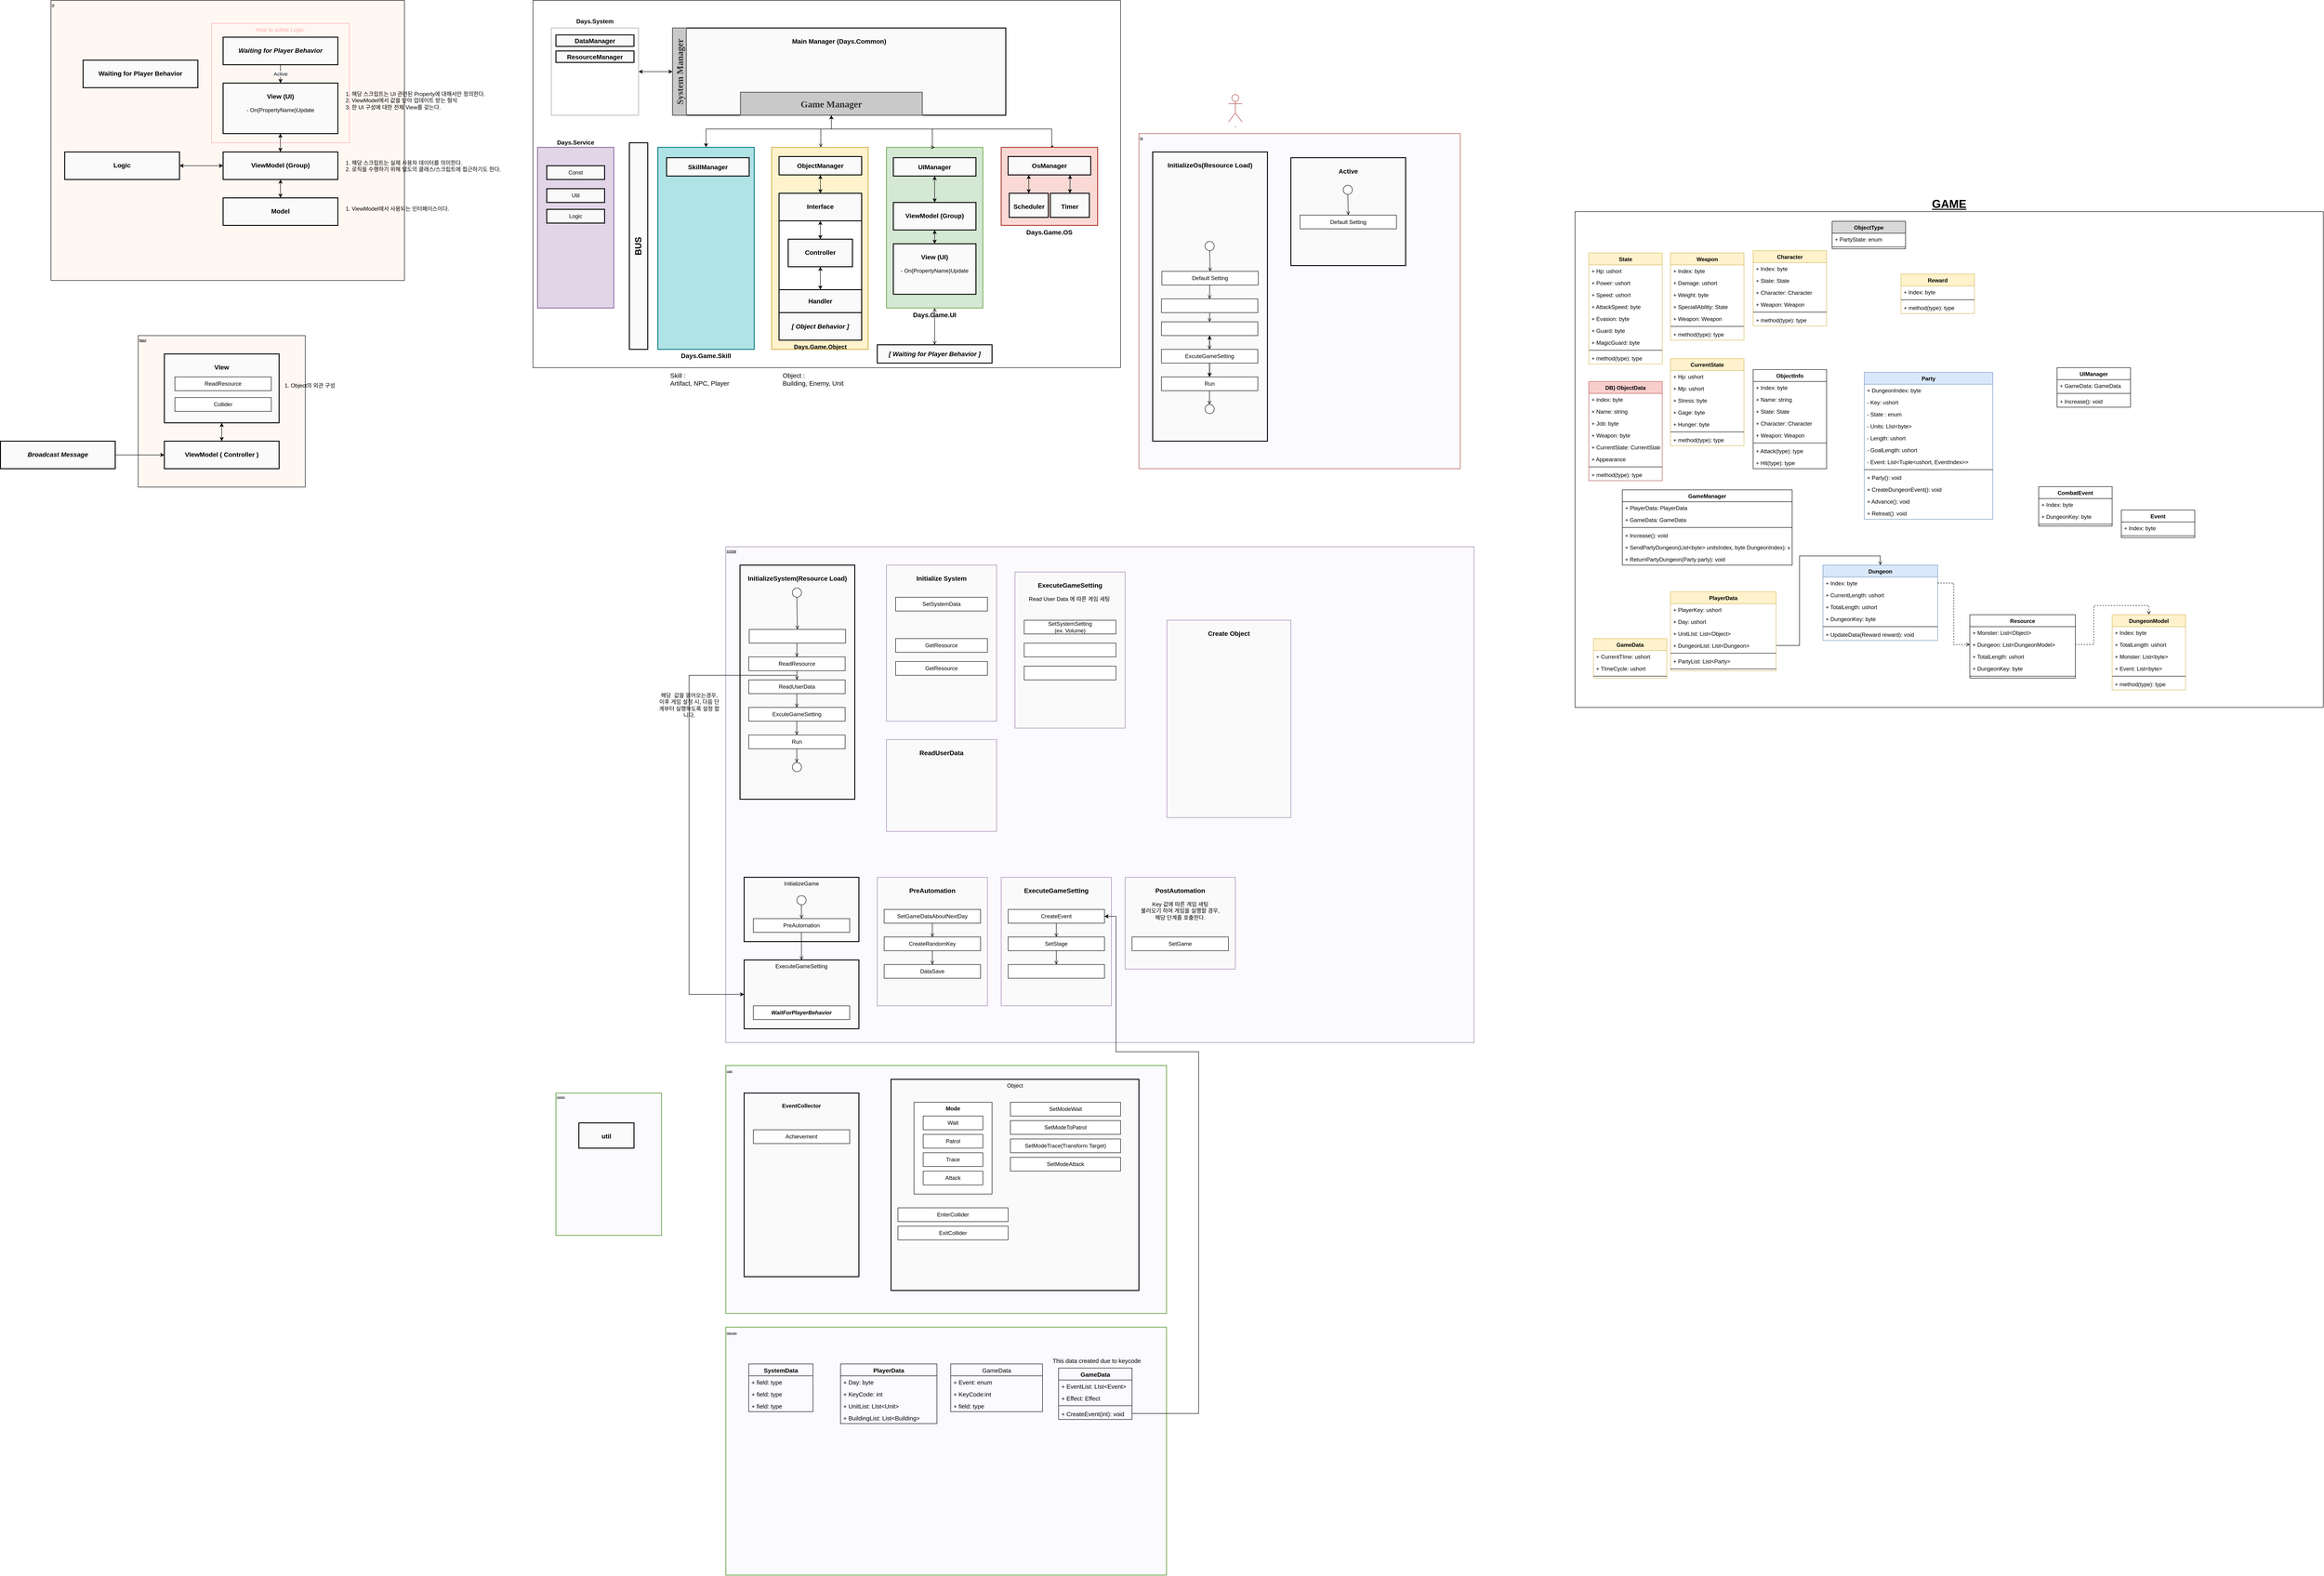 <mxfile version="16.6.4" type="device"><diagram id="JO6f3JCloO_Fya-hQ_9x" name="Page-1"><mxGraphModel dx="3106" dy="1965" grid="1" gridSize="10" guides="1" tooltips="1" connect="1" arrows="1" fold="1" page="1" pageScale="1" pageWidth="827" pageHeight="1169" math="0" shadow="0"><root><mxCell id="0"/><mxCell id="1" parent="0"/><mxCell id="h2eF0DlOM9UirUltuAFb-12" value="SYSTEM" style="rounded=0;whiteSpace=wrap;html=1;horizontal=1;verticalAlign=top;fillColor=#FAFAFF;strokeColor=#9673a6;align=left;fontSize=5;fontStyle=5" parent="1" vertex="1"><mxGeometry x="-20" y="80" width="1630" height="1080" as="geometry"/></mxCell><mxCell id="Crj_U59DyBL6AB01ClCU-47" value="ExecuteGameSetting" style="rounded=0;whiteSpace=wrap;html=1;fillColor=#FAFAFA;verticalAlign=top;strokeWidth=2;" parent="1" vertex="1"><mxGeometry x="20" y="980" width="250" height="150" as="geometry"/></mxCell><mxCell id="Crj_U59DyBL6AB01ClCU-1" value="" style="rounded=0;whiteSpace=wrap;html=1;horizontal=1;verticalAlign=top;align=left;fontSize=7;fontStyle=5;" parent="1" vertex="1"><mxGeometry x="-440" y="-1110" width="1280" height="800" as="geometry"/></mxCell><mxCell id="WcqTaLWbDKVJUe3xKXew-3" style="edgeStyle=orthogonalEdgeStyle;rounded=0;orthogonalLoop=1;jettySize=auto;html=1;startArrow=classic;startFill=1;" parent="1" source="Crj_U59DyBL6AB01ClCU-41" target="Crj_U59DyBL6AB01ClCU-34" edge="1"><mxGeometry relative="1" as="geometry"/></mxCell><mxCell id="Crj_U59DyBL6AB01ClCU-41" value="&lt;h3&gt;&lt;font style=&quot;font-size: 13px ; line-height: 1&quot;&gt;Days.System&lt;/font&gt;&lt;/h3&gt;" style="rounded=0;whiteSpace=wrap;html=1;fillColor=none;verticalAlign=bottom;strokeWidth=2;labelPosition=center;verticalLabelPosition=top;align=center;strokeColor=#C7C7C7;spacing=-8;" parent="1" vertex="1"><mxGeometry x="-400" y="-1050" width="190" height="190" as="geometry"/></mxCell><mxCell id="Crj_U59DyBL6AB01ClCU-46" value="" style="edgeStyle=orthogonalEdgeStyle;rounded=0;orthogonalLoop=1;jettySize=auto;html=1;fontFamily=Lucida Console;fontSize=11;fontColor=#FFFFFF;startArrow=open;startFill=0;endArrow=open;endFill=0;" parent="1" source="Crj_U59DyBL6AB01ClCU-29" target="Crj_U59DyBL6AB01ClCU-11" edge="1"><mxGeometry relative="1" as="geometry"/></mxCell><mxCell id="Crj_U59DyBL6AB01ClCU-29" value="&lt;font style=&quot;font-size: 14px;&quot;&gt;Days.Game.UI&lt;/font&gt;" style="rounded=0;whiteSpace=wrap;html=1;labelBackgroundColor=none;fontSize=14;strokeWidth=2;verticalAlign=top;fillColor=#d5e8d4;strokeColor=#82b366;labelPosition=center;verticalLabelPosition=bottom;align=center;fontStyle=1" parent="1" vertex="1"><mxGeometry x="330" y="-790" width="210" height="350" as="geometry"/></mxCell><mxCell id="Crj_U59DyBL6AB01ClCU-28" value="" style="rounded=0;whiteSpace=wrap;html=1;labelBackgroundColor=none;fontSize=19;strokeWidth=2;verticalAlign=middle;fillColor=#fff2cc;strokeColor=#d6b656;" parent="1" vertex="1"><mxGeometry x="80" y="-790" width="210" height="440" as="geometry"/></mxCell><mxCell id="Crj_U59DyBL6AB01ClCU-10" value="&lt;b style=&quot;font-size: 13px&quot;&gt;Days.Game.Object&lt;/b&gt;" style="rounded=0;whiteSpace=wrap;html=1;strokeWidth=2;verticalAlign=top;horizontal=1;fontColor=default;labelBackgroundColor=none;fontSize=13;labelPosition=center;verticalLabelPosition=bottom;align=center;" parent="1" vertex="1"><mxGeometry x="96" y="-690" width="180" height="320" as="geometry"/></mxCell><mxCell id="x2AA81q-u42qk1KqpOCe-1" value="UI" style="rounded=0;whiteSpace=wrap;html=1;horizontal=1;verticalAlign=top;align=left;fontSize=5;fontStyle=5;fillColor=#FFF8F2;" parent="1" vertex="1"><mxGeometry x="-1490" y="-1110" width="770" height="610" as="geometry"/></mxCell><mxCell id="dZV6w4OV0nE_quqzcikq-8" value="How to active Logic." style="rounded=0;whiteSpace=wrap;html=1;fillColor=none;strokeColor=#FFA6AC;horizontal=1;verticalAlign=top;fontColor=#FFA6AC;" parent="1" vertex="1"><mxGeometry x="-1140" y="-1060" width="300" height="260" as="geometry"/></mxCell><mxCell id="x2AA81q-u42qk1KqpOCe-13" value="&lt;h3&gt;Waiting for Player Behavior&lt;/h3&gt;" style="rounded=0;whiteSpace=wrap;html=1;fillColor=#FAFAFA;verticalAlign=top;strokeWidth=2;" parent="1" vertex="1"><mxGeometry x="-1420" y="-980" width="250" height="60" as="geometry"/></mxCell><mxCell id="Fb8bJ37ryofL-O8Jvj3l-1" value="&lt;h3&gt;Create Object&lt;/h3&gt;" style="rounded=0;whiteSpace=wrap;html=1;strokeColor=#9673a6;fillColor=#FAFAFA;horizontal=1;verticalAlign=top;" parent="1" vertex="1"><mxGeometry x="941" y="240" width="270" height="430" as="geometry"/></mxCell><mxCell id="Fb8bJ37ryofL-O8Jvj3l-2" value="&lt;h3&gt;InitializeSystem(Resource Load)&lt;/h3&gt;" style="rounded=0;whiteSpace=wrap;html=1;fillColor=#FAFAFA;verticalAlign=top;strokeWidth=2;" parent="1" vertex="1"><mxGeometry x="11" y="120" width="250" height="510" as="geometry"/></mxCell><mxCell id="Fb8bJ37ryofL-O8Jvj3l-3" value="ReadResource" style="rounded=0;whiteSpace=wrap;html=1;strokeWidth=1;" parent="1" vertex="1"><mxGeometry x="30" y="320" width="210" height="30" as="geometry"/></mxCell><mxCell id="Fb8bJ37ryofL-O8Jvj3l-4" value="ReadUserData" style="rounded=0;whiteSpace=wrap;html=1;strokeWidth=1;" parent="1" vertex="1"><mxGeometry x="30" y="370" width="210" height="30" as="geometry"/></mxCell><mxCell id="Fb8bJ37ryofL-O8Jvj3l-5" value="&lt;h3&gt;Initialize System&lt;/h3&gt;" style="rounded=0;whiteSpace=wrap;html=1;strokeColor=#9673a6;fillColor=#FAFAFA;horizontal=1;verticalAlign=top;" parent="1" vertex="1"><mxGeometry x="330" y="120" width="240" height="340" as="geometry"/></mxCell><mxCell id="Fb8bJ37ryofL-O8Jvj3l-6" value="SetSystemData" style="rounded=0;whiteSpace=wrap;html=1;strokeWidth=1;fillColor=#ffffff;" parent="1" vertex="1"><mxGeometry x="350" y="190" width="200" height="30" as="geometry"/></mxCell><mxCell id="Fb8bJ37ryofL-O8Jvj3l-7" value="GetResource" style="rounded=0;whiteSpace=wrap;html=1;strokeWidth=1;fillColor=#ffffff;" parent="1" vertex="1"><mxGeometry x="350" y="280" width="200" height="30" as="geometry"/></mxCell><mxCell id="Fb8bJ37ryofL-O8Jvj3l-8" value="GetResource" style="rounded=0;whiteSpace=wrap;html=1;strokeWidth=1;fillColor=#ffffff;" parent="1" vertex="1"><mxGeometry x="350" y="330" width="200" height="30" as="geometry"/></mxCell><mxCell id="Fb8bJ37ryofL-O8Jvj3l-9" value="ExcuteGameSetting" style="rounded=0;whiteSpace=wrap;html=1;strokeWidth=1;" parent="1" vertex="1"><mxGeometry x="30" y="430" width="210" height="30" as="geometry"/></mxCell><mxCell id="Fb8bJ37ryofL-O8Jvj3l-10" value="&lt;h3&gt;ReadUserData&lt;/h3&gt;" style="rounded=0;whiteSpace=wrap;html=1;strokeColor=#9673a6;fillColor=#FAFAFA;horizontal=1;verticalAlign=top;" parent="1" vertex="1"><mxGeometry x="330" y="500" width="240" height="200" as="geometry"/></mxCell><mxCell id="Fb8bJ37ryofL-O8Jvj3l-12" value="Run" style="rounded=0;whiteSpace=wrap;html=1;strokeWidth=1;" parent="1" vertex="1"><mxGeometry x="30" y="490" width="210" height="30" as="geometry"/></mxCell><mxCell id="Fb8bJ37ryofL-O8Jvj3l-13" value="" style="endArrow=open;html=1;entryX=0.5;entryY=0;entryDx=0;entryDy=0;exitX=0.5;exitY=1;exitDx=0;exitDy=0;endFill=0;" parent="1" source="Fb8bJ37ryofL-O8Jvj3l-3" target="Fb8bJ37ryofL-O8Jvj3l-4" edge="1"><mxGeometry width="50" height="50" relative="1" as="geometry"><mxPoint x="150" y="251" as="sourcePoint"/><mxPoint x="420" y="330" as="targetPoint"/></mxGeometry></mxCell><mxCell id="Fb8bJ37ryofL-O8Jvj3l-14" value="" style="endArrow=open;html=1;entryX=0.5;entryY=0;entryDx=0;entryDy=0;exitX=0.5;exitY=1;exitDx=0;exitDy=0;endFill=0;" parent="1" edge="1"><mxGeometry width="50" height="50" relative="1" as="geometry"><mxPoint x="134.66" y="400" as="sourcePoint"/><mxPoint x="134.66" y="430" as="targetPoint"/></mxGeometry></mxCell><mxCell id="Fb8bJ37ryofL-O8Jvj3l-15" value="" style="endArrow=open;html=1;entryX=0.5;entryY=0;entryDx=0;entryDy=0;exitX=0.5;exitY=1;exitDx=0;exitDy=0;endFill=0;" parent="1" target="Crj_U59DyBL6AB01ClCU-31" edge="1"><mxGeometry width="50" height="50" relative="1" as="geometry"><mxPoint x="134.66" y="190.0" as="sourcePoint"/><mxPoint x="134.66" y="220.0" as="targetPoint"/></mxGeometry></mxCell><mxCell id="Fb8bJ37ryofL-O8Jvj3l-16" value="" style="endArrow=open;html=1;entryX=0.5;entryY=0;entryDx=0;entryDy=0;exitX=0.5;exitY=1;exitDx=0;exitDy=0;endFill=0;" parent="1" edge="1"><mxGeometry width="50" height="50" relative="1" as="geometry"><mxPoint x="134.66" y="460.0" as="sourcePoint"/><mxPoint x="134.66" y="490.0" as="targetPoint"/></mxGeometry></mxCell><mxCell id="Fb8bJ37ryofL-O8Jvj3l-17" value="" style="endArrow=open;html=1;entryX=0.5;entryY=0;entryDx=0;entryDy=0;exitX=0.5;exitY=1;exitDx=0;exitDy=0;endFill=0;" parent="1" edge="1"><mxGeometry width="50" height="50" relative="1" as="geometry"><mxPoint x="134.66" y="520.0" as="sourcePoint"/><mxPoint x="134.66" y="550.0" as="targetPoint"/></mxGeometry></mxCell><mxCell id="Fb8bJ37ryofL-O8Jvj3l-19" value="" style="ellipse;whiteSpace=wrap;html=1;aspect=fixed;strokeWidth=1;fillColor=#ffffff;" parent="1" vertex="1"><mxGeometry x="125" y="170" width="20" height="20" as="geometry"/></mxCell><mxCell id="Fb8bJ37ryofL-O8Jvj3l-20" value="" style="ellipse;whiteSpace=wrap;html=1;aspect=fixed;strokeWidth=1;fillColor=#ffffff;" parent="1" vertex="1"><mxGeometry x="125" y="550" width="20" height="20" as="geometry"/></mxCell><mxCell id="gf9t37EjKK5OmUTHv5Uv-1" value="InitializeGame" style="rounded=0;whiteSpace=wrap;html=1;fillColor=#FAFAFA;verticalAlign=top;strokeWidth=2;" parent="1" vertex="1"><mxGeometry x="20" y="800" width="250" height="140" as="geometry"/></mxCell><mxCell id="gf9t37EjKK5OmUTHv5Uv-2" value="&lt;h3&gt;PreAutomation&lt;/h3&gt;" style="rounded=0;whiteSpace=wrap;html=1;strokeColor=#9673a6;fillColor=#FAFAFA;horizontal=1;verticalAlign=top;" parent="1" vertex="1"><mxGeometry x="310" y="800" width="240" height="280" as="geometry"/></mxCell><mxCell id="gf9t37EjKK5OmUTHv5Uv-3" value="PreAutomation" style="rounded=0;whiteSpace=wrap;html=1;strokeWidth=1;" parent="1" vertex="1"><mxGeometry x="40" y="890" width="210" height="30" as="geometry"/></mxCell><mxCell id="gf9t37EjKK5OmUTHv5Uv-8" value="" style="endArrow=open;html=1;entryX=0.5;entryY=0;entryDx=0;entryDy=0;exitX=0.5;exitY=1;exitDx=0;exitDy=0;endFill=0;" parent="1" target="Crj_U59DyBL6AB01ClCU-47" edge="1"><mxGeometry width="50" height="50" relative="1" as="geometry"><mxPoint x="144.66" y="920" as="sourcePoint"/><mxPoint x="144.66" y="950" as="targetPoint"/></mxGeometry></mxCell><mxCell id="gf9t37EjKK5OmUTHv5Uv-9" value="" style="endArrow=open;html=1;entryX=0.5;entryY=0;entryDx=0;entryDy=0;exitX=0.5;exitY=1;exitDx=0;exitDy=0;endFill=0;" parent="1" target="gf9t37EjKK5OmUTHv5Uv-3" edge="1"><mxGeometry width="50" height="50" relative="1" as="geometry"><mxPoint x="144.66" y="860" as="sourcePoint"/><mxPoint x="144.66" y="890.0" as="targetPoint"/></mxGeometry></mxCell><mxCell id="gf9t37EjKK5OmUTHv5Uv-12" value="" style="ellipse;whiteSpace=wrap;html=1;aspect=fixed;strokeWidth=1;fillColor=#ffffff;" parent="1" vertex="1"><mxGeometry x="135" y="840" width="20" height="20" as="geometry"/></mxCell><mxCell id="gf9t37EjKK5OmUTHv5Uv-14" value="CreateRandomKey" style="rounded=0;whiteSpace=wrap;html=1;strokeWidth=1;" parent="1" vertex="1"><mxGeometry x="325" y="930" width="210" height="30" as="geometry"/></mxCell><mxCell id="gf9t37EjKK5OmUTHv5Uv-15" value="DataSave" style="rounded=0;whiteSpace=wrap;html=1;strokeWidth=1;" parent="1" vertex="1"><mxGeometry x="325" y="990" width="210" height="30" as="geometry"/></mxCell><mxCell id="gf9t37EjKK5OmUTHv5Uv-16" value="" style="endArrow=open;html=1;entryX=0.5;entryY=0;entryDx=0;entryDy=0;exitX=0.5;exitY=1;exitDx=0;exitDy=0;endFill=0;" parent="1" source="gf9t37EjKK5OmUTHv5Uv-14" target="gf9t37EjKK5OmUTHv5Uv-15" edge="1"><mxGeometry width="50" height="50" relative="1" as="geometry"><mxPoint x="445" y="961" as="sourcePoint"/><mxPoint x="715" y="1040" as="targetPoint"/></mxGeometry></mxCell><mxCell id="h2eF0DlOM9UirUltuAFb-1" value="&lt;h3&gt;PostAutomation&lt;/h3&gt;&lt;div&gt;Key 값에 따른 게임 세팅&lt;/div&gt;&lt;div&gt;불러오기 하여 게임을 실행할 경우,&lt;/div&gt;&lt;div&gt;해당 단계를 호출한다.&lt;/div&gt;" style="rounded=0;whiteSpace=wrap;html=1;strokeColor=#9673a6;fillColor=#FAFAFA;horizontal=1;verticalAlign=top;" parent="1" vertex="1"><mxGeometry x="850" y="800" width="240" height="200" as="geometry"/></mxCell><mxCell id="h2eF0DlOM9UirUltuAFb-3" value="SetGame" style="rounded=0;whiteSpace=wrap;html=1;strokeWidth=1;" parent="1" vertex="1"><mxGeometry x="865" y="930" width="210" height="30" as="geometry"/></mxCell><mxCell id="h2eF0DlOM9UirUltuAFb-5" value="&lt;h3&gt;ExecuteGameSetting&lt;/h3&gt;&lt;div&gt;Read User Data 에 따른 게임 세팅&amp;nbsp;&lt;/div&gt;" style="rounded=0;whiteSpace=wrap;html=1;strokeColor=#9673a6;fillColor=#FAFAFA;horizontal=1;verticalAlign=top;" parent="1" vertex="1"><mxGeometry x="610" y="135" width="240" height="340" as="geometry"/></mxCell><mxCell id="h2eF0DlOM9UirUltuAFb-6" value="SetSystemSetting&lt;br&gt;(ex. Volume)" style="rounded=0;whiteSpace=wrap;html=1;strokeWidth=1;fillColor=#ffffff;" parent="1" vertex="1"><mxGeometry x="630" y="240" width="200" height="30" as="geometry"/></mxCell><mxCell id="h2eF0DlOM9UirUltuAFb-7" value="" style="rounded=0;whiteSpace=wrap;html=1;strokeWidth=1;fillColor=#ffffff;" parent="1" vertex="1"><mxGeometry x="630" y="290" width="200" height="30" as="geometry"/></mxCell><mxCell id="h2eF0DlOM9UirUltuAFb-8" value="" style="rounded=0;whiteSpace=wrap;html=1;strokeWidth=1;fillColor=#ffffff;" parent="1" vertex="1"><mxGeometry x="630" y="340" width="200" height="30" as="geometry"/></mxCell><mxCell id="h2eF0DlOM9UirUltuAFb-9" value="SetGameDataAboutNextDay" style="rounded=0;whiteSpace=wrap;html=1;strokeWidth=1;" parent="1" vertex="1"><mxGeometry x="325" y="870" width="210" height="30" as="geometry"/></mxCell><mxCell id="h2eF0DlOM9UirUltuAFb-10" value="" style="endArrow=open;html=1;entryX=0.5;entryY=0;entryDx=0;entryDy=0;exitX=0.5;exitY=1;exitDx=0;exitDy=0;endFill=0;" parent="1" source="h2eF0DlOM9UirUltuAFb-9" edge="1"><mxGeometry width="50" height="50" relative="1" as="geometry"><mxPoint x="445" y="901" as="sourcePoint"/><mxPoint x="430" y="930" as="targetPoint"/></mxGeometry></mxCell><mxCell id="h2eF0DlOM9UirUltuAFb-11" value="&lt;h3 style=&quot;font-size: 4px;&quot;&gt;GAME&lt;/h3&gt;" style="rounded=0;whiteSpace=wrap;html=1;fillColor=#FAFAFF;verticalAlign=top;strokeWidth=2;strokeColor=#82b366;fontSize=4;fontStyle=5;align=left;" parent="1" vertex="1"><mxGeometry x="-20" y="1210" width="960" height="540" as="geometry"/></mxCell><mxCell id="h2eF0DlOM9UirUltuAFb-13" value="&lt;br&gt;EventCollector" style="rounded=0;whiteSpace=wrap;html=1;fillColor=#FAFAFA;verticalAlign=top;strokeWidth=2;fontStyle=1" parent="1" vertex="1"><mxGeometry x="20" y="1270" width="250" height="400" as="geometry"/></mxCell><mxCell id="h2eF0DlOM9UirUltuAFb-15" value="Object" style="rounded=0;whiteSpace=wrap;html=1;fillColor=#FAFAFA;verticalAlign=top;strokeWidth=2;" parent="1" vertex="1"><mxGeometry x="340" y="1240" width="540" height="460" as="geometry"/></mxCell><mxCell id="h2eF0DlOM9UirUltuAFb-16" value="Mode" style="rounded=0;whiteSpace=wrap;html=1;strokeWidth=1;verticalAlign=top;fontStyle=1" parent="1" vertex="1"><mxGeometry x="390" y="1290" width="170" height="200" as="geometry"/></mxCell><mxCell id="h2eF0DlOM9UirUltuAFb-17" value="Patrol" style="rounded=0;whiteSpace=wrap;html=1;strokeWidth=1;" parent="1" vertex="1"><mxGeometry x="410" y="1360" width="130" height="30" as="geometry"/></mxCell><mxCell id="h2eF0DlOM9UirUltuAFb-18" value="Wait" style="rounded=0;whiteSpace=wrap;html=1;strokeWidth=1;" parent="1" vertex="1"><mxGeometry x="410" y="1320" width="130" height="30" as="geometry"/></mxCell><mxCell id="h2eF0DlOM9UirUltuAFb-23" value="Achievement" style="rounded=0;whiteSpace=wrap;html=1;strokeWidth=1;" parent="1" vertex="1"><mxGeometry x="40" y="1350" width="210" height="30" as="geometry"/></mxCell><mxCell id="h2eF0DlOM9UirUltuAFb-26" value="Attack" style="rounded=0;whiteSpace=wrap;html=1;strokeWidth=1;" parent="1" vertex="1"><mxGeometry x="410" y="1440" width="130" height="30" as="geometry"/></mxCell><mxCell id="h2eF0DlOM9UirUltuAFb-27" value="SetModeWait" style="rounded=0;whiteSpace=wrap;html=1;strokeWidth=1;" parent="1" vertex="1"><mxGeometry x="600" y="1290" width="240" height="30" as="geometry"/></mxCell><mxCell id="h2eF0DlOM9UirUltuAFb-28" value="Trace" style="rounded=0;whiteSpace=wrap;html=1;strokeWidth=1;" parent="1" vertex="1"><mxGeometry x="410" y="1400" width="130" height="30" as="geometry"/></mxCell><mxCell id="h2eF0DlOM9UirUltuAFb-29" value="SetModeToPatrol" style="rounded=0;whiteSpace=wrap;html=1;strokeWidth=1;" parent="1" vertex="1"><mxGeometry x="600" y="1330" width="240" height="30" as="geometry"/></mxCell><mxCell id="h2eF0DlOM9UirUltuAFb-30" value="SetModeTrace(Transform Target)" style="rounded=0;whiteSpace=wrap;html=1;strokeWidth=1;" parent="1" vertex="1"><mxGeometry x="600" y="1370" width="240" height="30" as="geometry"/></mxCell><mxCell id="h2eF0DlOM9UirUltuAFb-31" value="SetModeAttack" style="rounded=0;whiteSpace=wrap;html=1;strokeWidth=1;" parent="1" vertex="1"><mxGeometry x="600" y="1410" width="240" height="30" as="geometry"/></mxCell><mxCell id="h2eF0DlOM9UirUltuAFb-37" value="EnterCollider" style="rounded=0;whiteSpace=wrap;html=1;strokeWidth=1;" parent="1" vertex="1"><mxGeometry x="355" y="1520" width="240" height="30" as="geometry"/></mxCell><mxCell id="h2eF0DlOM9UirUltuAFb-38" value="ExitCollider" style="rounded=0;whiteSpace=wrap;html=1;strokeWidth=1;" parent="1" vertex="1"><mxGeometry x="355" y="1560" width="240" height="30" as="geometry"/></mxCell><mxCell id="h2eF0DlOM9UirUltuAFb-39" value="&lt;h3 style=&quot;font-size: 4px&quot;&gt;Player Data&lt;/h3&gt;" style="rounded=0;whiteSpace=wrap;html=1;fillColor=#FAFAFF;verticalAlign=top;strokeWidth=2;strokeColor=#82b366;fontSize=4;fontStyle=5;align=left;" parent="1" vertex="1"><mxGeometry x="-20" y="1780" width="960" height="540" as="geometry"/></mxCell><mxCell id="h2eF0DlOM9UirUltuAFb-42" value="SystemData" style="swimlane;fontStyle=1;childLayout=stackLayout;horizontal=1;startSize=26;fillColor=none;horizontalStack=0;resizeParent=1;resizeParentMax=0;resizeLast=0;collapsible=1;marginBottom=0;fontSize=13;align=center;verticalAlign=top;" parent="1" vertex="1"><mxGeometry x="30" y="1860" width="140" height="104" as="geometry"/></mxCell><mxCell id="h2eF0DlOM9UirUltuAFb-43" value="+ field: type" style="text;strokeColor=none;fillColor=none;align=left;verticalAlign=top;spacingLeft=4;spacingRight=4;overflow=hidden;rotatable=0;points=[[0,0.5],[1,0.5]];portConstraint=eastwest;fontSize=13;" parent="h2eF0DlOM9UirUltuAFb-42" vertex="1"><mxGeometry y="26" width="140" height="26" as="geometry"/></mxCell><mxCell id="h2eF0DlOM9UirUltuAFb-44" value="+ field: type" style="text;strokeColor=none;fillColor=none;align=left;verticalAlign=top;spacingLeft=4;spacingRight=4;overflow=hidden;rotatable=0;points=[[0,0.5],[1,0.5]];portConstraint=eastwest;fontSize=13;" parent="h2eF0DlOM9UirUltuAFb-42" vertex="1"><mxGeometry y="52" width="140" height="26" as="geometry"/></mxCell><mxCell id="h2eF0DlOM9UirUltuAFb-45" value="+ field: type" style="text;strokeColor=none;fillColor=none;align=left;verticalAlign=top;spacingLeft=4;spacingRight=4;overflow=hidden;rotatable=0;points=[[0,0.5],[1,0.5]];portConstraint=eastwest;fontSize=13;" parent="h2eF0DlOM9UirUltuAFb-42" vertex="1"><mxGeometry y="78" width="140" height="26" as="geometry"/></mxCell><mxCell id="h2eF0DlOM9UirUltuAFb-46" value="PlayerData" style="swimlane;fontStyle=1;childLayout=stackLayout;horizontal=1;startSize=26;fillColor=none;horizontalStack=0;resizeParent=1;resizeParentMax=0;resizeLast=0;collapsible=1;marginBottom=0;fontSize=13;align=center;verticalAlign=top;" parent="1" vertex="1"><mxGeometry x="230" y="1860" width="210" height="130" as="geometry"/></mxCell><mxCell id="h2eF0DlOM9UirUltuAFb-47" value="+ Day: byte" style="text;strokeColor=none;fillColor=none;align=left;verticalAlign=top;spacingLeft=4;spacingRight=4;overflow=hidden;rotatable=0;points=[[0,0.5],[1,0.5]];portConstraint=eastwest;fontSize=13;" parent="h2eF0DlOM9UirUltuAFb-46" vertex="1"><mxGeometry y="26" width="210" height="26" as="geometry"/></mxCell><mxCell id="h2eF0DlOM9UirUltuAFb-48" value="+ KeyCode: int" style="text;strokeColor=none;fillColor=none;align=left;verticalAlign=top;spacingLeft=4;spacingRight=4;overflow=hidden;rotatable=0;points=[[0,0.5],[1,0.5]];portConstraint=eastwest;fontSize=13;" parent="h2eF0DlOM9UirUltuAFb-46" vertex="1"><mxGeometry y="52" width="210" height="26" as="geometry"/></mxCell><mxCell id="h2eF0DlOM9UirUltuAFb-54" value="+ UnitList: LIst&lt;Unit&gt;" style="text;strokeColor=none;fillColor=none;align=left;verticalAlign=top;spacingLeft=4;spacingRight=4;overflow=hidden;rotatable=0;points=[[0,0.5],[1,0.5]];portConstraint=eastwest;fontSize=13;" parent="h2eF0DlOM9UirUltuAFb-46" vertex="1"><mxGeometry y="78" width="210" height="26" as="geometry"/></mxCell><mxCell id="h2eF0DlOM9UirUltuAFb-49" value="+ BuildingList: List&lt;Building&gt;" style="text;strokeColor=none;fillColor=none;align=left;verticalAlign=top;spacingLeft=4;spacingRight=4;overflow=hidden;rotatable=0;points=[[0,0.5],[1,0.5]];portConstraint=eastwest;fontSize=13;" parent="h2eF0DlOM9UirUltuAFb-46" vertex="1"><mxGeometry y="104" width="210" height="26" as="geometry"/></mxCell><mxCell id="h2eF0DlOM9UirUltuAFb-50" value="GameData" style="swimlane;fontStyle=0;childLayout=stackLayout;horizontal=1;startSize=26;fillColor=none;horizontalStack=0;resizeParent=1;resizeParentMax=0;resizeLast=0;collapsible=1;marginBottom=0;fontSize=13;align=center;verticalAlign=top;" parent="1" vertex="1"><mxGeometry x="470" y="1860" width="200" height="104" as="geometry"/></mxCell><mxCell id="h2eF0DlOM9UirUltuAFb-51" value="+ Event: enum" style="text;strokeColor=none;fillColor=none;align=left;verticalAlign=top;spacingLeft=4;spacingRight=4;overflow=hidden;rotatable=0;points=[[0,0.5],[1,0.5]];portConstraint=eastwest;fontSize=13;" parent="h2eF0DlOM9UirUltuAFb-50" vertex="1"><mxGeometry y="26" width="200" height="26" as="geometry"/></mxCell><mxCell id="h2eF0DlOM9UirUltuAFb-52" value="+ KeyCode:int " style="text;strokeColor=none;fillColor=none;align=left;verticalAlign=top;spacingLeft=4;spacingRight=4;overflow=hidden;rotatable=0;points=[[0,0.5],[1,0.5]];portConstraint=eastwest;fontSize=13;" parent="h2eF0DlOM9UirUltuAFb-50" vertex="1"><mxGeometry y="52" width="200" height="26" as="geometry"/></mxCell><mxCell id="h2eF0DlOM9UirUltuAFb-53" value="+ field: type" style="text;strokeColor=none;fillColor=none;align=left;verticalAlign=top;spacingLeft=4;spacingRight=4;overflow=hidden;rotatable=0;points=[[0,0.5],[1,0.5]];portConstraint=eastwest;fontSize=13;" parent="h2eF0DlOM9UirUltuAFb-50" vertex="1"><mxGeometry y="78" width="200" height="26" as="geometry"/></mxCell><mxCell id="h2eF0DlOM9UirUltuAFb-55" value="GameData" style="swimlane;fontStyle=1;align=center;verticalAlign=top;childLayout=stackLayout;horizontal=1;startSize=26;horizontalStack=0;resizeParent=1;resizeParentMax=0;resizeLast=0;collapsible=1;marginBottom=0;fontSize=13;fillColor=#FAFAFF;" parent="1" vertex="1"><mxGeometry x="705" y="1869" width="160" height="112" as="geometry"/></mxCell><mxCell id="h2eF0DlOM9UirUltuAFb-56" value="+ EventList: LIst&lt;Event&gt;" style="text;strokeColor=none;fillColor=none;align=left;verticalAlign=top;spacingLeft=4;spacingRight=4;overflow=hidden;rotatable=0;points=[[0,0.5],[1,0.5]];portConstraint=eastwest;fontSize=13;" parent="h2eF0DlOM9UirUltuAFb-55" vertex="1"><mxGeometry y="26" width="160" height="26" as="geometry"/></mxCell><mxCell id="h2eF0DlOM9UirUltuAFb-60" value="+ Effect: Effect" style="text;strokeColor=none;fillColor=none;align=left;verticalAlign=top;spacingLeft=4;spacingRight=4;overflow=hidden;rotatable=0;points=[[0,0.5],[1,0.5]];portConstraint=eastwest;fontSize=13;" parent="h2eF0DlOM9UirUltuAFb-55" vertex="1"><mxGeometry y="52" width="160" height="26" as="geometry"/></mxCell><mxCell id="h2eF0DlOM9UirUltuAFb-57" value="" style="line;strokeWidth=1;fillColor=none;align=left;verticalAlign=middle;spacingTop=-1;spacingLeft=3;spacingRight=3;rotatable=0;labelPosition=right;points=[];portConstraint=eastwest;fontSize=13;" parent="h2eF0DlOM9UirUltuAFb-55" vertex="1"><mxGeometry y="78" width="160" height="8" as="geometry"/></mxCell><mxCell id="h2eF0DlOM9UirUltuAFb-58" value="+ CreateEvent(int): void" style="text;strokeColor=none;fillColor=none;align=left;verticalAlign=top;spacingLeft=4;spacingRight=4;overflow=hidden;rotatable=0;points=[[0,0.5],[1,0.5]];portConstraint=eastwest;fontSize=13;" parent="h2eF0DlOM9UirUltuAFb-55" vertex="1"><mxGeometry y="86" width="160" height="26" as="geometry"/></mxCell><mxCell id="h2eF0DlOM9UirUltuAFb-59" value="&lt;span style=&quot;color: rgb(0 , 0 , 0) ; font-family: &amp;#34;helvetica&amp;#34; ; font-size: 13px ; font-style: normal ; font-weight: 400 ; letter-spacing: normal ; text-align: center ; text-indent: 0px ; text-transform: none ; word-spacing: 0px ; background-color: rgb(248 , 249 , 250) ; display: inline ; float: none&quot;&gt;This data created due to keycode&lt;/span&gt;" style="text;whiteSpace=wrap;html=1;fontSize=13;" parent="1" vertex="1"><mxGeometry x="690" y="1839" width="210" height="30" as="geometry"/></mxCell><mxCell id="h2eF0DlOM9UirUltuAFb-63" value="&lt;h3&gt;ExecuteGameSetting&lt;/h3&gt;" style="rounded=0;whiteSpace=wrap;html=1;strokeColor=#9673a6;fillColor=#FAFAFA;horizontal=1;verticalAlign=top;" parent="1" vertex="1"><mxGeometry x="580" y="800" width="240" height="280" as="geometry"/></mxCell><mxCell id="h2eF0DlOM9UirUltuAFb-64" value="SetStage" style="rounded=0;whiteSpace=wrap;html=1;strokeWidth=1;" parent="1" vertex="1"><mxGeometry x="595" y="930" width="210" height="30" as="geometry"/></mxCell><mxCell id="h2eF0DlOM9UirUltuAFb-65" value="" style="rounded=0;whiteSpace=wrap;html=1;strokeWidth=1;" parent="1" vertex="1"><mxGeometry x="595" y="990" width="210" height="30" as="geometry"/></mxCell><mxCell id="h2eF0DlOM9UirUltuAFb-66" value="" style="endArrow=open;html=1;entryX=0.5;entryY=0;entryDx=0;entryDy=0;exitX=0.5;exitY=1;exitDx=0;exitDy=0;endFill=0;" parent="1" source="h2eF0DlOM9UirUltuAFb-64" target="h2eF0DlOM9UirUltuAFb-65" edge="1"><mxGeometry width="50" height="50" relative="1" as="geometry"><mxPoint x="715" y="961" as="sourcePoint"/><mxPoint x="985" y="1040" as="targetPoint"/></mxGeometry></mxCell><mxCell id="h2eF0DlOM9UirUltuAFb-67" value="CreateEvent" style="rounded=0;whiteSpace=wrap;html=1;strokeWidth=1;" parent="1" vertex="1"><mxGeometry x="595" y="870" width="210" height="30" as="geometry"/></mxCell><mxCell id="h2eF0DlOM9UirUltuAFb-68" value="" style="endArrow=open;html=1;entryX=0.5;entryY=0;entryDx=0;entryDy=0;exitX=0.5;exitY=1;exitDx=0;exitDy=0;endFill=0;" parent="1" source="h2eF0DlOM9UirUltuAFb-67" edge="1"><mxGeometry width="50" height="50" relative="1" as="geometry"><mxPoint x="715" y="901" as="sourcePoint"/><mxPoint x="700" y="930" as="targetPoint"/></mxGeometry></mxCell><mxCell id="h2eF0DlOM9UirUltuAFb-69" style="edgeStyle=orthogonalEdgeStyle;rounded=0;orthogonalLoop=1;jettySize=auto;html=1;entryX=1;entryY=0.5;entryDx=0;entryDy=0;fontSize=13;" parent="1" source="h2eF0DlOM9UirUltuAFb-58" target="h2eF0DlOM9UirUltuAFb-67" edge="1"><mxGeometry relative="1" as="geometry"><Array as="points"><mxPoint x="1010" y="1968"/><mxPoint x="1010" y="1180"/><mxPoint x="830" y="1180"/><mxPoint x="830" y="885"/></Array></mxGeometry></mxCell><mxCell id="TayvSyezCyT285YaWdKb-1" style="edgeStyle=orthogonalEdgeStyle;rounded=0;orthogonalLoop=1;jettySize=auto;html=1;entryX=0;entryY=0.5;entryDx=0;entryDy=0;" parent="1" source="Fb8bJ37ryofL-O8Jvj3l-4" target="Crj_U59DyBL6AB01ClCU-47" edge="1"><mxGeometry relative="1" as="geometry"><Array as="points"><mxPoint x="135" y="360"/><mxPoint x="-100" y="360"/><mxPoint x="-100" y="1055"/></Array></mxGeometry></mxCell><mxCell id="TayvSyezCyT285YaWdKb-2" value="해당&amp;nbsp; 값을 읽어오는경우, 이후 게임 설정 시, 다음 단계부터 실행하도록 설정 합니다." style="text;html=1;strokeColor=none;fillColor=none;align=center;verticalAlign=middle;whiteSpace=wrap;rounded=0;" parent="1" vertex="1"><mxGeometry x="-169" y="410" width="139" height="30" as="geometry"/></mxCell><mxCell id="UqYvlSZIFYsTv_rJY22j-2" value="&lt;h3&gt;Model&lt;/h3&gt;" style="rounded=0;whiteSpace=wrap;html=1;fillColor=#FAFAFA;verticalAlign=top;strokeWidth=2;" parent="1" vertex="1"><mxGeometry x="-1115" y="-680" width="250" height="60" as="geometry"/></mxCell><mxCell id="UqYvlSZIFYsTv_rJY22j-3" value="&lt;h3&gt;View (UI)&lt;/h3&gt;&lt;div&gt;&lt;span&gt;- On{PropertyName}Update&lt;/span&gt;&lt;br&gt;&lt;/div&gt;&lt;div&gt;&lt;br&gt;&lt;/div&gt;" style="rounded=0;whiteSpace=wrap;html=1;fillColor=#FAFAFA;verticalAlign=top;strokeWidth=2;" parent="1" vertex="1"><mxGeometry x="-1115" y="-930" width="250" height="110" as="geometry"/></mxCell><mxCell id="UqYvlSZIFYsTv_rJY22j-4" value="&lt;h3&gt;ViewModel (Group)&lt;/h3&gt;" style="rounded=0;whiteSpace=wrap;html=1;fillColor=#FAFAFA;verticalAlign=top;strokeWidth=2;" parent="1" vertex="1"><mxGeometry x="-1115" y="-780" width="250" height="60" as="geometry"/></mxCell><mxCell id="UqYvlSZIFYsTv_rJY22j-5" value="&lt;div style=&quot;font-family: &amp;#34;helvetica&amp;#34; ; font-size: 12px ; font-style: normal ; font-weight: 400 ; letter-spacing: normal ; text-indent: 0px ; text-transform: none ; word-spacing: 0px&quot;&gt;1. 해당 스크립트는 UI 관련된 Property에 대해서만 정의한다.&lt;/div&gt;&lt;div style=&quot;font-family: &amp;#34;helvetica&amp;#34; ; font-size: 12px ; font-style: normal ; font-weight: 400 ; letter-spacing: normal ; text-indent: 0px ; text-transform: none ; word-spacing: 0px&quot;&gt;2. ViewModel에서 값을 받아 업데이트 받는 형식&lt;/div&gt;&lt;div style=&quot;font-family: &amp;#34;helvetica&amp;#34; ; font-size: 12px ; font-style: normal ; font-weight: 400 ; letter-spacing: normal ; text-indent: 0px ; text-transform: none ; word-spacing: 0px&quot;&gt;3. 한 UI 구성에 대한 전체 View를 갖는다.&lt;/div&gt;" style="text;whiteSpace=wrap;html=1;fillColor=none;align=left;fontColor=default;labelBackgroundColor=none;" parent="1" vertex="1"><mxGeometry x="-850" y="-920" width="350" height="60" as="geometry"/></mxCell><mxCell id="UqYvlSZIFYsTv_rJY22j-6" value="1. 해당 스크립트는 실제 사용자 데이터를 의미한다.&lt;br&gt;2. 로직을 수행하기 위해 별도의 클래스/스크립트에 접근하기도 한다." style="text;whiteSpace=wrap;html=1;fillColor=none;align=left;fontColor=default;labelBackgroundColor=none;" parent="1" vertex="1"><mxGeometry x="-850" y="-770" width="380" height="60" as="geometry"/></mxCell><mxCell id="UqYvlSZIFYsTv_rJY22j-7" value="1. ViewModel에서 사용되는 인터페이스이다.&amp;nbsp;" style="text;whiteSpace=wrap;html=1;fillColor=none;align=left;fontColor=default;labelBackgroundColor=none;" parent="1" vertex="1"><mxGeometry x="-850" y="-670" width="350" height="60" as="geometry"/></mxCell><mxCell id="UqYvlSZIFYsTv_rJY22j-8" value="&lt;h3&gt;Logic&lt;/h3&gt;" style="rounded=0;whiteSpace=wrap;html=1;fillColor=#FAFAFA;verticalAlign=top;strokeWidth=2;" parent="1" vertex="1"><mxGeometry x="-1460" y="-780" width="250" height="60" as="geometry"/></mxCell><mxCell id="UqYvlSZIFYsTv_rJY22j-9" value="Common" style="rounded=0;whiteSpace=wrap;html=1;fillColor=#FAFAFF;verticalAlign=top;strokeWidth=2;strokeColor=#82b366;fontSize=4;fontStyle=5;align=left;" parent="1" vertex="1"><mxGeometry x="-390" y="1270" width="230" height="310" as="geometry"/></mxCell><mxCell id="UqYvlSZIFYsTv_rJY22j-11" value="&lt;h3&gt;util&lt;/h3&gt;" style="rounded=0;whiteSpace=wrap;html=1;fillColor=#FAFAFA;verticalAlign=top;strokeWidth=2;" parent="1" vertex="1"><mxGeometry x="-340" y="1335" width="120" height="55" as="geometry"/></mxCell><mxCell id="UqYvlSZIFYsTv_rJY22j-12" value="" style="endArrow=classic;startArrow=classic;html=1;rounded=0;fontColor=default;exitX=0.5;exitY=0;exitDx=0;exitDy=0;entryX=0.5;entryY=1;entryDx=0;entryDy=0;" parent="1" source="UqYvlSZIFYsTv_rJY22j-2" target="UqYvlSZIFYsTv_rJY22j-4" edge="1"><mxGeometry width="50" height="50" relative="1" as="geometry"><mxPoint x="-1010" y="-680" as="sourcePoint"/><mxPoint x="-960" y="-730" as="targetPoint"/></mxGeometry></mxCell><mxCell id="UqYvlSZIFYsTv_rJY22j-14" value="" style="endArrow=classic;startArrow=classic;html=1;rounded=0;fontColor=default;exitX=0.5;exitY=0;exitDx=0;exitDy=0;entryX=0.5;entryY=1;entryDx=0;entryDy=0;" parent="1" edge="1"><mxGeometry width="50" height="50" relative="1" as="geometry"><mxPoint x="-990.29" y="-780" as="sourcePoint"/><mxPoint x="-990.29" y="-820" as="targetPoint"/></mxGeometry></mxCell><mxCell id="UqYvlSZIFYsTv_rJY22j-15" value="" style="endArrow=classic;startArrow=classic;html=1;rounded=0;fontColor=default;exitX=1;exitY=0.5;exitDx=0;exitDy=0;entryX=0;entryY=0.5;entryDx=0;entryDy=0;" parent="1" source="UqYvlSZIFYsTv_rJY22j-8" target="UqYvlSZIFYsTv_rJY22j-4" edge="1"><mxGeometry width="50" height="50" relative="1" as="geometry"><mxPoint x="-1190.0" y="-720" as="sourcePoint"/><mxPoint x="-1190.0" y="-760" as="targetPoint"/></mxGeometry></mxCell><mxCell id="UqYvlSZIFYsTv_rJY22j-22" value="Active" style="edgeStyle=orthogonalEdgeStyle;rounded=0;orthogonalLoop=1;jettySize=auto;html=1;fontColor=default;entryX=0.5;entryY=0;entryDx=0;entryDy=0;" parent="1" source="UqYvlSZIFYsTv_rJY22j-21" target="UqYvlSZIFYsTv_rJY22j-3" edge="1"><mxGeometry relative="1" as="geometry"/></mxCell><mxCell id="UqYvlSZIFYsTv_rJY22j-21" value="&lt;h3&gt;Waiting for Player Behavior&lt;/h3&gt;" style="rounded=0;html=1;fillColor=#FAFAFA;verticalAlign=top;strokeWidth=2;labelBackgroundColor=none;labelBorderColor=none;whiteSpace=wrap;fontStyle=2" parent="1" vertex="1"><mxGeometry x="-1115" y="-1030" width="250" height="60" as="geometry"/></mxCell><mxCell id="dZV6w4OV0nE_quqzcikq-1" value="Object" style="rounded=0;whiteSpace=wrap;html=1;horizontal=1;verticalAlign=top;align=left;fontSize=5;fontStyle=5;fillColor=#FFF8F2;" parent="1" vertex="1"><mxGeometry x="-1300" y="-380" width="364" height="330" as="geometry"/></mxCell><mxCell id="dZV6w4OV0nE_quqzcikq-4" style="edgeStyle=orthogonalEdgeStyle;rounded=0;orthogonalLoop=1;jettySize=auto;html=1;entryX=0.5;entryY=0;entryDx=0;entryDy=0;startArrow=classic;startFill=1;" parent="1" source="dZV6w4OV0nE_quqzcikq-2" target="dZV6w4OV0nE_quqzcikq-3" edge="1"><mxGeometry relative="1" as="geometry"><Array as="points"><mxPoint x="-1118" y="-170"/><mxPoint x="-1118" y="-170"/></Array></mxGeometry></mxCell><mxCell id="dZV6w4OV0nE_quqzcikq-2" value="&lt;h3&gt;VIew&lt;/h3&gt;" style="rounded=0;whiteSpace=wrap;html=1;fillColor=#FAFAFA;verticalAlign=top;strokeWidth=2;" parent="1" vertex="1"><mxGeometry x="-1243" y="-340" width="250" height="150" as="geometry"/></mxCell><mxCell id="dZV6w4OV0nE_quqzcikq-3" value="&lt;h3&gt;VIewModel ( Controller )&lt;/h3&gt;" style="rounded=0;whiteSpace=wrap;html=1;fillColor=#FAFAFA;verticalAlign=top;strokeWidth=2;" parent="1" vertex="1"><mxGeometry x="-1243" y="-150" width="250" height="60" as="geometry"/></mxCell><mxCell id="dZV6w4OV0nE_quqzcikq-5" value="&lt;div style=&quot;font-family: &amp;#34;helvetica&amp;#34; ; font-size: 12px ; font-style: normal ; font-weight: 400 ; letter-spacing: normal ; text-indent: 0px ; text-transform: none ; word-spacing: 0px&quot;&gt;1. Object의 외관 구성&lt;br&gt;&lt;/div&gt;" style="text;whiteSpace=wrap;html=1;fillColor=none;align=left;fontColor=default;labelBackgroundColor=none;" parent="1" vertex="1"><mxGeometry x="-983" y="-285" width="145" height="40" as="geometry"/></mxCell><mxCell id="dZV6w4OV0nE_quqzcikq-6" value="ReadResource" style="rounded=0;whiteSpace=wrap;html=1;strokeWidth=1;" parent="1" vertex="1"><mxGeometry x="-1220" y="-290" width="210" height="30" as="geometry"/></mxCell><mxCell id="dZV6w4OV0nE_quqzcikq-7" value="Collider" style="rounded=0;whiteSpace=wrap;html=1;strokeWidth=1;" parent="1" vertex="1"><mxGeometry x="-1220" y="-245" width="210" height="30" as="geometry"/></mxCell><mxCell id="dZV6w4OV0nE_quqzcikq-11" style="edgeStyle=orthogonalEdgeStyle;rounded=0;orthogonalLoop=1;jettySize=auto;html=1;entryX=0;entryY=0.5;entryDx=0;entryDy=0;fontColor=#FFA6AC;startArrow=none;startFill=0;" parent="1" source="dZV6w4OV0nE_quqzcikq-10" target="dZV6w4OV0nE_quqzcikq-3" edge="1"><mxGeometry relative="1" as="geometry"/></mxCell><mxCell id="dZV6w4OV0nE_quqzcikq-10" value="&lt;h3&gt;Broadcast Message&lt;/h3&gt;" style="rounded=0;whiteSpace=wrap;html=1;fillColor=#FAFAFA;verticalAlign=top;strokeWidth=2;fontStyle=2" parent="1" vertex="1"><mxGeometry x="-1600" y="-150" width="250" height="60" as="geometry"/></mxCell><mxCell id="Crj_U59DyBL6AB01ClCU-2" value="&lt;h3&gt;Main Manager (Days.Common)&lt;/h3&gt;" style="rounded=0;whiteSpace=wrap;html=1;fillColor=#FAFAFA;verticalAlign=top;strokeWidth=2;" parent="1" vertex="1"><mxGeometry x="-136" y="-1050" width="726" height="190" as="geometry"/></mxCell><mxCell id="Crj_U59DyBL6AB01ClCU-17" style="edgeStyle=orthogonalEdgeStyle;rounded=0;orthogonalLoop=1;jettySize=auto;html=1;exitX=0.5;exitY=1;exitDx=0;exitDy=0;entryX=0.5;entryY=0;entryDx=0;entryDy=0;fontSize=13;fontColor=default;startArrow=classic;startFill=1;" parent="1" source="Crj_U59DyBL6AB01ClCU-3" target="Crj_U59DyBL6AB01ClCU-10" edge="1"><mxGeometry relative="1" as="geometry"/></mxCell><mxCell id="Crj_U59DyBL6AB01ClCU-3" value="&lt;h3&gt;ObjectManager&lt;/h3&gt;" style="rounded=0;whiteSpace=wrap;html=1;fillColor=#FAFAFA;verticalAlign=middle;strokeWidth=2;" parent="1" vertex="1"><mxGeometry x="96" y="-770" width="180" height="40" as="geometry"/></mxCell><mxCell id="Crj_U59DyBL6AB01ClCU-4" value="&lt;h3&gt;UIManager&lt;/h3&gt;" style="rounded=0;whiteSpace=wrap;html=1;fillColor=#FAFAFA;verticalAlign=middle;strokeWidth=2;" parent="1" vertex="1"><mxGeometry x="345" y="-767.5" width="180" height="40" as="geometry"/></mxCell><mxCell id="Crj_U59DyBL6AB01ClCU-5" value="&lt;h3&gt;DataManager&lt;/h3&gt;" style="rounded=0;whiteSpace=wrap;html=1;fillColor=#FAFAFA;verticalAlign=middle;strokeWidth=2;" parent="1" vertex="1"><mxGeometry x="-390" y="-1035" width="170" height="25" as="geometry"/></mxCell><mxCell id="Crj_U59DyBL6AB01ClCU-18" style="edgeStyle=orthogonalEdgeStyle;rounded=0;orthogonalLoop=1;jettySize=auto;html=1;exitX=0.5;exitY=1;exitDx=0;exitDy=0;entryX=0.5;entryY=0;entryDx=0;entryDy=0;fontSize=13;fontColor=default;startArrow=classic;startFill=1;" parent="1" source="Crj_U59DyBL6AB01ClCU-6" target="Crj_U59DyBL6AB01ClCU-8" edge="1"><mxGeometry relative="1" as="geometry"/></mxCell><mxCell id="Crj_U59DyBL6AB01ClCU-6" value="&lt;h3&gt;Interface&lt;/h3&gt;" style="rounded=0;whiteSpace=wrap;html=1;fillColor=#FAFAFA;verticalAlign=top;strokeWidth=2;" parent="1" vertex="1"><mxGeometry x="96" y="-690" width="180" height="60" as="geometry"/></mxCell><mxCell id="Crj_U59DyBL6AB01ClCU-19" style="edgeStyle=orthogonalEdgeStyle;rounded=0;orthogonalLoop=1;jettySize=auto;html=1;exitX=0.5;exitY=1;exitDx=0;exitDy=0;entryX=0.5;entryY=0;entryDx=0;entryDy=0;fontSize=13;fontColor=default;startArrow=classic;startFill=1;" parent="1" source="Crj_U59DyBL6AB01ClCU-8" target="Crj_U59DyBL6AB01ClCU-9" edge="1"><mxGeometry relative="1" as="geometry"/></mxCell><mxCell id="Crj_U59DyBL6AB01ClCU-8" value="&lt;h3&gt;Controller&lt;/h3&gt;" style="rounded=0;whiteSpace=wrap;html=1;fillColor=#FAFAFA;verticalAlign=top;strokeWidth=2;" parent="1" vertex="1"><mxGeometry x="116" y="-590" width="140" height="60" as="geometry"/></mxCell><mxCell id="Crj_U59DyBL6AB01ClCU-9" value="&lt;h3&gt;Handler&lt;/h3&gt;" style="rounded=0;whiteSpace=wrap;html=1;fillColor=#FAFAFA;verticalAlign=middle;strokeWidth=2;" parent="1" vertex="1"><mxGeometry x="96" y="-480" width="180" height="50" as="geometry"/></mxCell><mxCell id="Crj_U59DyBL6AB01ClCU-11" value="&lt;h3&gt;[ Waiting for Player Behavior ]&lt;/h3&gt;" style="rounded=0;html=1;fillColor=#FAFAFA;verticalAlign=middle;strokeWidth=2;labelBackgroundColor=none;labelBorderColor=none;whiteSpace=wrap;fontStyle=2" parent="1" vertex="1"><mxGeometry x="310" y="-360" width="250" height="40" as="geometry"/></mxCell><mxCell id="Crj_U59DyBL6AB01ClCU-15" style="edgeStyle=orthogonalEdgeStyle;rounded=0;orthogonalLoop=1;jettySize=auto;html=1;exitX=0.5;exitY=0;exitDx=0;exitDy=0;entryX=0.5;entryY=1;entryDx=0;entryDy=0;fontSize=13;fontColor=default;startArrow=classic;startFill=1;" parent="1" source="Crj_U59DyBL6AB01ClCU-12" target="Crj_U59DyBL6AB01ClCU-14" edge="1"><mxGeometry relative="1" as="geometry"/></mxCell><mxCell id="Crj_U59DyBL6AB01ClCU-12" value="&lt;h3&gt;View (UI)&lt;/h3&gt;&lt;div&gt;&lt;span&gt;- On{PropertyName}Update&lt;/span&gt;&lt;br&gt;&lt;/div&gt;&lt;div&gt;&lt;br&gt;&lt;/div&gt;" style="rounded=0;whiteSpace=wrap;html=1;fillColor=#FAFAFA;verticalAlign=top;strokeWidth=2;" parent="1" vertex="1"><mxGeometry x="345" y="-580" width="180" height="110" as="geometry"/></mxCell><mxCell id="Crj_U59DyBL6AB01ClCU-16" style="edgeStyle=orthogonalEdgeStyle;rounded=0;orthogonalLoop=1;jettySize=auto;html=1;exitX=0.5;exitY=0;exitDx=0;exitDy=0;entryX=0.5;entryY=1;entryDx=0;entryDy=0;fontSize=13;fontColor=default;startArrow=classic;startFill=1;" parent="1" source="Crj_U59DyBL6AB01ClCU-14" target="Crj_U59DyBL6AB01ClCU-4" edge="1"><mxGeometry relative="1" as="geometry"/></mxCell><mxCell id="Crj_U59DyBL6AB01ClCU-14" value="&lt;h3&gt;ViewModel (Group)&lt;/h3&gt;" style="rounded=0;whiteSpace=wrap;html=1;fillColor=#FAFAFA;verticalAlign=top;strokeWidth=2;" parent="1" vertex="1"><mxGeometry x="345" y="-670" width="180" height="60" as="geometry"/></mxCell><mxCell id="Crj_U59DyBL6AB01ClCU-20" value="&lt;h3&gt;[ Object Behavior ]&lt;/h3&gt;" style="rounded=0;html=1;fillColor=#FAFAFA;verticalAlign=middle;strokeWidth=2;labelBackgroundColor=none;labelBorderColor=none;whiteSpace=wrap;fontStyle=2" parent="1" vertex="1"><mxGeometry x="96" y="-430" width="180" height="60" as="geometry"/></mxCell><mxCell id="Crj_U59DyBL6AB01ClCU-24" value="&lt;b&gt;Days.Service&lt;/b&gt;" style="rounded=0;whiteSpace=wrap;html=1;labelBackgroundColor=none;fontSize=13;strokeWidth=2;verticalAlign=bottom;fillColor=#e1d5e7;strokeColor=#9673a6;labelPosition=center;verticalLabelPosition=top;align=center;" parent="1" vertex="1"><mxGeometry x="-430" y="-790" width="166" height="350" as="geometry"/></mxCell><mxCell id="Crj_U59DyBL6AB01ClCU-25" value="Util" style="rounded=0;whiteSpace=wrap;html=1;fillColor=#FAFAFA;verticalAlign=middle;strokeWidth=2;" parent="1" vertex="1"><mxGeometry x="-410" y="-700" width="126" height="30" as="geometry"/></mxCell><mxCell id="Crj_U59DyBL6AB01ClCU-27" value="BUS" style="rounded=0;whiteSpace=wrap;html=1;fillColor=#FAFAFA;verticalAlign=middle;strokeWidth=2;horizontal=0;fontStyle=1;fontSize=19;" parent="1" vertex="1"><mxGeometry x="-230" y="-800" width="40" height="450" as="geometry"/></mxCell><mxCell id="Crj_U59DyBL6AB01ClCU-30" value="ReadResource" style="rounded=0;whiteSpace=wrap;html=1;strokeWidth=1;" parent="1" vertex="1"><mxGeometry x="30" y="320" width="210" height="30" as="geometry"/></mxCell><mxCell id="Crj_U59DyBL6AB01ClCU-32" style="edgeStyle=orthogonalEdgeStyle;rounded=0;orthogonalLoop=1;jettySize=auto;html=1;exitX=0.5;exitY=1;exitDx=0;exitDy=0;entryX=0.5;entryY=0;entryDx=0;entryDy=0;fontSize=19;fontColor=default;startArrow=none;startFill=0;endArrow=open;endFill=0;" parent="1" source="Crj_U59DyBL6AB01ClCU-31" target="Crj_U59DyBL6AB01ClCU-30" edge="1"><mxGeometry relative="1" as="geometry"/></mxCell><mxCell id="Crj_U59DyBL6AB01ClCU-31" value="" style="rounded=0;whiteSpace=wrap;html=1;strokeWidth=1;" parent="1" vertex="1"><mxGeometry x="31" y="260" width="210" height="30" as="geometry"/></mxCell><mxCell id="Crj_U59DyBL6AB01ClCU-44" style="edgeStyle=orthogonalEdgeStyle;rounded=0;orthogonalLoop=1;jettySize=auto;html=1;exitX=0.5;exitY=1;exitDx=0;exitDy=0;entryX=0.5;entryY=0;entryDx=0;entryDy=0;fontFamily=Lucida Console;fontSize=11;fontColor=#FFFFFF;startArrow=open;startFill=0;endArrow=open;endFill=0;" parent="1" source="Crj_U59DyBL6AB01ClCU-33" edge="1"><mxGeometry relative="1" as="geometry"><Array as="points"><mxPoint x="210" y="-830"/><mxPoint x="187" y="-830"/></Array><mxPoint x="231" y="-860" as="sourcePoint"/><mxPoint x="187" y="-790" as="targetPoint"/></mxGeometry></mxCell><mxCell id="Crj_U59DyBL6AB01ClCU-45" style="edgeStyle=orthogonalEdgeStyle;rounded=0;orthogonalLoop=1;jettySize=auto;html=1;exitX=0.5;exitY=1;exitDx=0;exitDy=0;entryX=0.5;entryY=0;entryDx=0;entryDy=0;fontFamily=Lucida Console;fontSize=11;fontColor=#FFFFFF;startArrow=open;startFill=0;endArrow=open;endFill=0;" parent="1" source="Crj_U59DyBL6AB01ClCU-33" target="Crj_U59DyBL6AB01ClCU-29" edge="1"><mxGeometry relative="1" as="geometry"><Array as="points"><mxPoint x="210" y="-830"/><mxPoint x="430" y="-830"/><mxPoint x="430" y="-790"/></Array></mxGeometry></mxCell><mxCell id="WcqTaLWbDKVJUe3xKXew-2" style="edgeStyle=orthogonalEdgeStyle;rounded=0;orthogonalLoop=1;jettySize=auto;html=1;exitX=0.5;exitY=1;exitDx=0;exitDy=0;entryX=0.5;entryY=0;entryDx=0;entryDy=0;" parent="1" source="Crj_U59DyBL6AB01ClCU-33" target="WcqTaLWbDKVJUe3xKXew-1" edge="1"><mxGeometry relative="1" as="geometry"><Array as="points"><mxPoint x="210" y="-830"/><mxPoint x="690" y="-830"/><mxPoint x="690" y="-790"/></Array></mxGeometry></mxCell><mxCell id="Crj_U59DyBL6AB01ClCU-33" value="&lt;h3 style=&quot;font-size: 20px&quot;&gt;Game Manager&lt;/h3&gt;" style="rounded=0;whiteSpace=wrap;html=1;fillColor=#C9C9C9;verticalAlign=middle;strokeWidth=2;fontFamily=Lucida Console;fontSize=20;fontColor=#333333;strokeColor=#666666;" parent="1" vertex="1"><mxGeometry x="12" y="-910" width="396" height="50" as="geometry"/></mxCell><mxCell id="Crj_U59DyBL6AB01ClCU-34" value="&lt;h3 style=&quot;font-size: 20px;&quot;&gt;System Manager&lt;/h3&gt;" style="rounded=0;whiteSpace=wrap;html=1;fillColor=#C9C9C9;verticalAlign=middle;strokeWidth=2;horizontal=0;fontSize=20;fontFamily=Lucida Console;fontColor=#333333;strokeColor=#666666;" parent="1" vertex="1"><mxGeometry x="-136" y="-1050" width="30" height="190" as="geometry"/></mxCell><mxCell id="Crj_U59DyBL6AB01ClCU-36" value="&lt;h3&gt;ResourceManager&lt;/h3&gt;" style="rounded=0;whiteSpace=wrap;html=1;fillColor=#FAFAFA;verticalAlign=middle;strokeWidth=2;" parent="1" vertex="1"><mxGeometry x="-390" y="-1000" width="170" height="25" as="geometry"/></mxCell><mxCell id="Crj_U59DyBL6AB01ClCU-37" value="Logic" style="rounded=0;whiteSpace=wrap;html=1;fillColor=#FAFAFA;verticalAlign=middle;strokeWidth=2;" parent="1" vertex="1"><mxGeometry x="-410" y="-655" width="126" height="30" as="geometry"/></mxCell><mxCell id="Crj_U59DyBL6AB01ClCU-38" value="Const" style="rounded=0;whiteSpace=wrap;html=1;fillColor=#FAFAFA;verticalAlign=middle;strokeWidth=2;" parent="1" vertex="1"><mxGeometry x="-410" y="-750" width="126" height="30" as="geometry"/></mxCell><mxCell id="gf9t37EjKK5OmUTHv5Uv-6" value="&lt;b&gt;&lt;i&gt;WaitForPlayerBehavior&lt;/i&gt;&lt;/b&gt;" style="rounded=0;whiteSpace=wrap;html=1;strokeWidth=1;" parent="1" vertex="1"><mxGeometry x="40" y="1080" width="210" height="30" as="geometry"/></mxCell><mxCell id="WcqTaLWbDKVJUe3xKXew-1" value="&lt;font style=&quot;font-size: 14px&quot;&gt;Days.Game.OS&lt;/font&gt;" style="rounded=0;whiteSpace=wrap;html=1;labelBackgroundColor=none;fontSize=14;strokeWidth=2;verticalAlign=top;fillColor=#fad9d5;strokeColor=#ae4132;labelPosition=center;verticalLabelPosition=bottom;align=center;fontStyle=1" parent="1" vertex="1"><mxGeometry x="580" y="-790" width="210" height="170" as="geometry"/></mxCell><mxCell id="K7suvJ_iLIH9OYKECKG_-3" style="edgeStyle=orthogonalEdgeStyle;rounded=0;orthogonalLoop=1;jettySize=auto;html=1;exitX=0.75;exitY=1;exitDx=0;exitDy=0;entryX=0.5;entryY=0;entryDx=0;entryDy=0;startArrow=classic;startFill=1;" parent="1" source="WcqTaLWbDKVJUe3xKXew-4" target="K7suvJ_iLIH9OYKECKG_-1" edge="1"><mxGeometry relative="1" as="geometry"/></mxCell><mxCell id="WcqTaLWbDKVJUe3xKXew-4" value="&lt;h3&gt;OsManager&lt;/h3&gt;" style="rounded=0;whiteSpace=wrap;html=1;fillColor=#FAFAFA;verticalAlign=middle;strokeWidth=2;" parent="1" vertex="1"><mxGeometry x="595" y="-770" width="180" height="40" as="geometry"/></mxCell><mxCell id="WcqTaLWbDKVJUe3xKXew-40" style="edgeStyle=orthogonalEdgeStyle;rounded=0;orthogonalLoop=1;jettySize=auto;html=1;startArrow=classic;startFill=1;entryX=0.25;entryY=1;entryDx=0;entryDy=0;" parent="1" source="WcqTaLWbDKVJUe3xKXew-5" target="WcqTaLWbDKVJUe3xKXew-4" edge="1"><mxGeometry relative="1" as="geometry"/></mxCell><mxCell id="WcqTaLWbDKVJUe3xKXew-5" value="&lt;h3&gt;Scheduler&lt;/h3&gt;" style="rounded=0;whiteSpace=wrap;html=1;fillColor=#FAFAFA;verticalAlign=top;strokeWidth=2;" parent="1" vertex="1"><mxGeometry x="597.5" y="-690" width="85" height="52.5" as="geometry"/></mxCell><mxCell id="WcqTaLWbDKVJUe3xKXew-6" value="Os" style="rounded=0;whiteSpace=wrap;html=1;horizontal=1;verticalAlign=top;fillColor=#FAFAFF;strokeColor=#A63D35;align=left;fontSize=5;fontStyle=5" parent="1" vertex="1"><mxGeometry x="880" y="-820" width="700" height="730" as="geometry"/></mxCell><mxCell id="WcqTaLWbDKVJUe3xKXew-7" value="&lt;h3&gt;InitializeOs(Resource Load)&lt;/h3&gt;" style="rounded=0;whiteSpace=wrap;html=1;fillColor=#FAFAFA;verticalAlign=top;strokeWidth=2;" parent="1" vertex="1"><mxGeometry x="910" y="-780" width="250" height="630" as="geometry"/></mxCell><mxCell id="WcqTaLWbDKVJUe3xKXew-8" value="ReadResource" style="rounded=0;whiteSpace=wrap;html=1;strokeWidth=1;" parent="1" vertex="1"><mxGeometry x="929" y="-460" width="210" height="30" as="geometry"/></mxCell><mxCell id="WcqTaLWbDKVJUe3xKXew-24" value="" style="edgeStyle=orthogonalEdgeStyle;rounded=0;orthogonalLoop=1;jettySize=auto;html=1;startArrow=classic;startFill=1;" parent="1" source="WcqTaLWbDKVJUe3xKXew-9" target="WcqTaLWbDKVJUe3xKXew-11" edge="1"><mxGeometry relative="1" as="geometry"/></mxCell><mxCell id="WcqTaLWbDKVJUe3xKXew-9" value="" style="rounded=0;whiteSpace=wrap;html=1;strokeWidth=1;" parent="1" vertex="1"><mxGeometry x="929" y="-410" width="210" height="30" as="geometry"/></mxCell><mxCell id="WcqTaLWbDKVJUe3xKXew-10" value="ExcuteGameSetting" style="rounded=0;whiteSpace=wrap;html=1;strokeWidth=1;" parent="1" vertex="1"><mxGeometry x="929" y="-350" width="210" height="30" as="geometry"/></mxCell><mxCell id="WcqTaLWbDKVJUe3xKXew-11" value="Run" style="rounded=0;whiteSpace=wrap;html=1;strokeWidth=1;" parent="1" vertex="1"><mxGeometry x="929" y="-290" width="210" height="30" as="geometry"/></mxCell><mxCell id="WcqTaLWbDKVJUe3xKXew-12" value="" style="endArrow=open;html=1;entryX=0.5;entryY=0;entryDx=0;entryDy=0;exitX=0.5;exitY=1;exitDx=0;exitDy=0;endFill=0;" parent="1" source="WcqTaLWbDKVJUe3xKXew-8" target="WcqTaLWbDKVJUe3xKXew-9" edge="1"><mxGeometry width="50" height="50" relative="1" as="geometry"><mxPoint x="1049" y="-529" as="sourcePoint"/><mxPoint x="1319" y="-450" as="targetPoint"/></mxGeometry></mxCell><mxCell id="WcqTaLWbDKVJUe3xKXew-13" value="" style="endArrow=open;html=1;entryX=0.5;entryY=0;entryDx=0;entryDy=0;exitX=0.5;exitY=1;exitDx=0;exitDy=0;endFill=0;" parent="1" edge="1"><mxGeometry width="50" height="50" relative="1" as="geometry"><mxPoint x="1033.66" y="-380" as="sourcePoint"/><mxPoint x="1033.66" y="-350" as="targetPoint"/></mxGeometry></mxCell><mxCell id="WcqTaLWbDKVJUe3xKXew-14" value="" style="endArrow=open;html=1;entryX=0.5;entryY=0;entryDx=0;entryDy=0;exitX=0.5;exitY=1;exitDx=0;exitDy=0;endFill=0;startArrow=none;" parent="1" source="WcqTaLWbDKVJUe3xKXew-17" target="WcqTaLWbDKVJUe3xKXew-21" edge="1"><mxGeometry width="50" height="50" relative="1" as="geometry"><mxPoint x="1033.66" y="-590" as="sourcePoint"/><mxPoint x="1033.66" y="-560.0" as="targetPoint"/></mxGeometry></mxCell><mxCell id="WcqTaLWbDKVJUe3xKXew-15" value="" style="endArrow=open;html=1;entryX=0.5;entryY=0;entryDx=0;entryDy=0;exitX=0.5;exitY=1;exitDx=0;exitDy=0;endFill=0;" parent="1" edge="1"><mxGeometry width="50" height="50" relative="1" as="geometry"><mxPoint x="1033.66" y="-320" as="sourcePoint"/><mxPoint x="1033.66" y="-290" as="targetPoint"/></mxGeometry></mxCell><mxCell id="WcqTaLWbDKVJUe3xKXew-16" value="" style="endArrow=open;html=1;entryX=0.5;entryY=0;entryDx=0;entryDy=0;exitX=0.5;exitY=1;exitDx=0;exitDy=0;endFill=0;" parent="1" edge="1"><mxGeometry width="50" height="50" relative="1" as="geometry"><mxPoint x="1033.66" y="-260" as="sourcePoint"/><mxPoint x="1033.66" y="-230" as="targetPoint"/></mxGeometry></mxCell><mxCell id="WcqTaLWbDKVJUe3xKXew-18" value="" style="ellipse;whiteSpace=wrap;html=1;aspect=fixed;strokeWidth=1;fillColor=#ffffff;" parent="1" vertex="1"><mxGeometry x="1024" y="-230" width="20" height="20" as="geometry"/></mxCell><mxCell id="WcqTaLWbDKVJUe3xKXew-19" value="" style="rounded=0;whiteSpace=wrap;html=1;strokeWidth=1;" parent="1" vertex="1"><mxGeometry x="929" y="-460" width="210" height="30" as="geometry"/></mxCell><mxCell id="WcqTaLWbDKVJUe3xKXew-20" style="edgeStyle=orthogonalEdgeStyle;rounded=0;orthogonalLoop=1;jettySize=auto;html=1;exitX=0.5;exitY=1;exitDx=0;exitDy=0;entryX=0.5;entryY=0;entryDx=0;entryDy=0;fontSize=19;fontColor=default;startArrow=none;startFill=0;endArrow=open;endFill=0;" parent="1" source="WcqTaLWbDKVJUe3xKXew-21" target="WcqTaLWbDKVJUe3xKXew-19" edge="1"><mxGeometry relative="1" as="geometry"/></mxCell><mxCell id="WcqTaLWbDKVJUe3xKXew-21" value="Default Setting" style="rounded=0;whiteSpace=wrap;html=1;strokeWidth=1;" parent="1" vertex="1"><mxGeometry x="930" y="-520" width="210" height="30" as="geometry"/></mxCell><mxCell id="WcqTaLWbDKVJUe3xKXew-22" value="&lt;h3&gt;Active&lt;/h3&gt;" style="rounded=0;whiteSpace=wrap;html=1;fillColor=#FAFAFA;verticalAlign=top;strokeWidth=2;" parent="1" vertex="1"><mxGeometry x="1211" y="-767.5" width="250" height="235" as="geometry"/></mxCell><mxCell id="WcqTaLWbDKVJUe3xKXew-17" value="" style="ellipse;whiteSpace=wrap;html=1;aspect=fixed;strokeWidth=1;fillColor=#ffffff;" parent="1" vertex="1"><mxGeometry x="1024" y="-585" width="20" height="20" as="geometry"/></mxCell><mxCell id="WcqTaLWbDKVJUe3xKXew-36" value="" style="endArrow=open;html=1;entryX=0.5;entryY=0;entryDx=0;entryDy=0;exitX=0.5;exitY=1;exitDx=0;exitDy=0;endFill=0;startArrow=none;" parent="1" source="WcqTaLWbDKVJUe3xKXew-38" target="WcqTaLWbDKVJUe3xKXew-37" edge="1"><mxGeometry width="50" height="50" relative="1" as="geometry"><mxPoint x="1334.66" y="-712.5" as="sourcePoint"/><mxPoint x="1334.66" y="-682.5" as="targetPoint"/></mxGeometry></mxCell><mxCell id="WcqTaLWbDKVJUe3xKXew-37" value="Default Setting" style="rounded=0;whiteSpace=wrap;html=1;strokeWidth=1;" parent="1" vertex="1"><mxGeometry x="1231" y="-642.5" width="210" height="30" as="geometry"/></mxCell><mxCell id="WcqTaLWbDKVJUe3xKXew-38" value="" style="ellipse;whiteSpace=wrap;html=1;aspect=fixed;strokeWidth=1;fillColor=#ffffff;" parent="1" vertex="1"><mxGeometry x="1325" y="-707.5" width="20" height="20" as="geometry"/></mxCell><mxCell id="WcqTaLWbDKVJUe3xKXew-39" value="`" style="shape=umlActor;verticalLabelPosition=bottom;verticalAlign=top;html=1;outlineConnect=0;strokeColor=#A63D35;" parent="1" vertex="1"><mxGeometry x="1075" y="-905" width="30" height="60" as="geometry"/></mxCell><mxCell id="K7suvJ_iLIH9OYKECKG_-1" value="&lt;h3&gt;Timer&lt;/h3&gt;" style="rounded=0;whiteSpace=wrap;html=1;fillColor=#FAFAFA;verticalAlign=top;strokeWidth=2;" parent="1" vertex="1"><mxGeometry x="687" y="-690" width="85" height="52.5" as="geometry"/></mxCell><mxCell id="K7suvJ_iLIH9OYKECKG_-16" style="edgeStyle=orthogonalEdgeStyle;rounded=0;orthogonalLoop=1;jettySize=auto;html=1;exitX=0.5;exitY=0;exitDx=0;exitDy=0;entryX=0.5;entryY=1;entryDx=0;entryDy=0;fontSize=14;startArrow=classic;startFill=1;" parent="1" source="K7suvJ_iLIH9OYKECKG_-14" target="Crj_U59DyBL6AB01ClCU-33" edge="1"><mxGeometry relative="1" as="geometry"><Array as="points"><mxPoint x="-63" y="-830"/><mxPoint x="210" y="-830"/></Array></mxGeometry></mxCell><mxCell id="K7suvJ_iLIH9OYKECKG_-14" value="Days.Game.Skill" style="rounded=0;labelBackgroundColor=none;fontSize=14;strokeWidth=2;verticalAlign=top;fillColor=#b0e3e6;strokeColor=#0e8088;spacing=0;fontStyle=1;whiteSpace=wrap;html=1;spacingTop=1;labelPosition=center;verticalLabelPosition=bottom;align=center;" parent="1" vertex="1"><mxGeometry x="-168" y="-790" width="210" height="440" as="geometry"/></mxCell><mxCell id="K7suvJ_iLIH9OYKECKG_-15" value="&lt;h3&gt;SkillManager&lt;/h3&gt;" style="rounded=0;whiteSpace=wrap;html=1;fillColor=#FAFAFA;verticalAlign=middle;strokeWidth=2;" parent="1" vertex="1"><mxGeometry x="-149" y="-767.5" width="180" height="40" as="geometry"/></mxCell><mxCell id="K7suvJ_iLIH9OYKECKG_-17" value="Object :&amp;nbsp;&lt;br&gt;Building, Enemy, Unit" style="text;html=1;strokeColor=none;fillColor=none;align=left;verticalAlign=middle;whiteSpace=wrap;rounded=0;fontSize=14;" parent="1" vertex="1"><mxGeometry x="102" y="-300" width="174" height="30" as="geometry"/></mxCell><mxCell id="K7suvJ_iLIH9OYKECKG_-18" value="Skill :&amp;nbsp;&lt;br&gt;Artifact, NPC, Player" style="text;html=1;strokeColor=none;fillColor=none;align=left;verticalAlign=middle;whiteSpace=wrap;rounded=0;fontSize=14;" parent="1" vertex="1"><mxGeometry x="-143" y="-300" width="174" height="30" as="geometry"/></mxCell><mxCell id="Wb8wGe2159iJdTbaCRhR-1" value="&lt;font style=&quot;font-size: 25px;&quot;&gt;GAME&lt;br style=&quot;font-size: 25px;&quot;&gt;&lt;/font&gt;" style="rounded=0;whiteSpace=wrap;html=1;horizontal=1;verticalAlign=bottom;align=center;fontSize=25;fontStyle=5;labelPosition=center;verticalLabelPosition=top;" parent="1" vertex="1"><mxGeometry x="1830" y="-650" width="1630" height="1080" as="geometry"/></mxCell><mxCell id="Wb8wGe2159iJdTbaCRhR-13" value="ObjectInfo" style="swimlane;fontStyle=1;align=center;verticalAlign=top;childLayout=stackLayout;horizontal=1;startSize=26;horizontalStack=0;resizeParent=1;resizeParentMax=0;resizeLast=0;collapsible=1;marginBottom=0;fontSize=12;" parent="1" vertex="1"><mxGeometry x="2218" y="-306" width="160" height="216" as="geometry"/></mxCell><mxCell id="Wb8wGe2159iJdTbaCRhR-14" value="+ Index: byte" style="text;strokeColor=none;fillColor=none;align=left;verticalAlign=top;spacingLeft=4;spacingRight=4;overflow=hidden;rotatable=0;points=[[0,0.5],[1,0.5]];portConstraint=eastwest;fontSize=12;" parent="Wb8wGe2159iJdTbaCRhR-13" vertex="1"><mxGeometry y="26" width="160" height="26" as="geometry"/></mxCell><mxCell id="kOuSs_fDmRlsUuMx6jSG-8" value="+ Name: string" style="text;strokeColor=none;fillColor=none;align=left;verticalAlign=top;spacingLeft=4;spacingRight=4;overflow=hidden;rotatable=0;points=[[0,0.5],[1,0.5]];portConstraint=eastwest;fontSize=12;" parent="Wb8wGe2159iJdTbaCRhR-13" vertex="1"><mxGeometry y="52" width="160" height="26" as="geometry"/></mxCell><mxCell id="Wb8wGe2159iJdTbaCRhR-17" value="+ State: State" style="text;strokeColor=none;fillColor=none;align=left;verticalAlign=top;spacingLeft=4;spacingRight=4;overflow=hidden;rotatable=0;points=[[0,0.5],[1,0.5]];portConstraint=eastwest;fontSize=12;" parent="Wb8wGe2159iJdTbaCRhR-13" vertex="1"><mxGeometry y="78" width="160" height="26" as="geometry"/></mxCell><mxCell id="Wb8wGe2159iJdTbaCRhR-18" value="+ Character: Character" style="text;strokeColor=none;fillColor=none;align=left;verticalAlign=top;spacingLeft=4;spacingRight=4;overflow=hidden;rotatable=0;points=[[0,0.5],[1,0.5]];portConstraint=eastwest;fontSize=12;" parent="Wb8wGe2159iJdTbaCRhR-13" vertex="1"><mxGeometry y="104" width="160" height="26" as="geometry"/></mxCell><mxCell id="Wb8wGe2159iJdTbaCRhR-19" value="+ Weapon: Weapon" style="text;strokeColor=none;fillColor=none;align=left;verticalAlign=top;spacingLeft=4;spacingRight=4;overflow=hidden;rotatable=0;points=[[0,0.5],[1,0.5]];portConstraint=eastwest;fontSize=12;" parent="Wb8wGe2159iJdTbaCRhR-13" vertex="1"><mxGeometry y="130" width="160" height="26" as="geometry"/></mxCell><mxCell id="Wb8wGe2159iJdTbaCRhR-15" value="" style="line;strokeWidth=1;fillColor=none;align=left;verticalAlign=middle;spacingTop=-1;spacingLeft=3;spacingRight=3;rotatable=0;labelPosition=right;points=[];portConstraint=eastwest;fontSize=12;" parent="Wb8wGe2159iJdTbaCRhR-13" vertex="1"><mxGeometry y="156" width="160" height="8" as="geometry"/></mxCell><mxCell id="Wb8wGe2159iJdTbaCRhR-16" value="+ Attack(type): type" style="text;strokeColor=none;fillColor=none;align=left;verticalAlign=top;spacingLeft=4;spacingRight=4;overflow=hidden;rotatable=0;points=[[0,0.5],[1,0.5]];portConstraint=eastwest;fontSize=12;" parent="Wb8wGe2159iJdTbaCRhR-13" vertex="1"><mxGeometry y="164" width="160" height="26" as="geometry"/></mxCell><mxCell id="kOuSs_fDmRlsUuMx6jSG-47" value="+ Hit(type): type" style="text;strokeColor=none;fillColor=none;align=left;verticalAlign=top;spacingLeft=4;spacingRight=4;overflow=hidden;rotatable=0;points=[[0,0.5],[1,0.5]];portConstraint=eastwest;fontSize=12;" parent="Wb8wGe2159iJdTbaCRhR-13" vertex="1"><mxGeometry y="190" width="160" height="26" as="geometry"/></mxCell><mxCell id="Wb8wGe2159iJdTbaCRhR-21" value="Weapon" style="swimlane;fontStyle=1;align=center;verticalAlign=top;childLayout=stackLayout;horizontal=1;startSize=26;horizontalStack=0;resizeParent=1;resizeParentMax=0;resizeLast=0;collapsible=1;marginBottom=0;fontSize=12;fillColor=#fff2cc;strokeColor=#d6b656;" parent="1" vertex="1"><mxGeometry x="2038" y="-560" width="160" height="190" as="geometry"/></mxCell><mxCell id="Wb8wGe2159iJdTbaCRhR-22" value="+ Index: byte" style="text;strokeColor=none;fillColor=none;align=left;verticalAlign=top;spacingLeft=4;spacingRight=4;overflow=hidden;rotatable=0;points=[[0,0.5],[1,0.5]];portConstraint=eastwest;fontSize=12;" parent="Wb8wGe2159iJdTbaCRhR-21" vertex="1"><mxGeometry y="26" width="160" height="26" as="geometry"/></mxCell><mxCell id="Wb8wGe2159iJdTbaCRhR-23" value="+ Damage: ushort" style="text;strokeColor=none;fillColor=none;align=left;verticalAlign=top;spacingLeft=4;spacingRight=4;overflow=hidden;rotatable=0;points=[[0,0.5],[1,0.5]];portConstraint=eastwest;fontSize=12;" parent="Wb8wGe2159iJdTbaCRhR-21" vertex="1"><mxGeometry y="52" width="160" height="26" as="geometry"/></mxCell><mxCell id="Wb8wGe2159iJdTbaCRhR-24" value="+ Weight: byte" style="text;strokeColor=none;fillColor=none;align=left;verticalAlign=top;spacingLeft=4;spacingRight=4;overflow=hidden;rotatable=0;points=[[0,0.5],[1,0.5]];portConstraint=eastwest;fontSize=12;" parent="Wb8wGe2159iJdTbaCRhR-21" vertex="1"><mxGeometry y="78" width="160" height="26" as="geometry"/></mxCell><mxCell id="kOuSs_fDmRlsUuMx6jSG-1" value="+ SpeciallAbility: State" style="text;strokeColor=none;fillColor=none;align=left;verticalAlign=top;spacingLeft=4;spacingRight=4;overflow=hidden;rotatable=0;points=[[0,0.5],[1,0.5]];portConstraint=eastwest;fontSize=12;" parent="Wb8wGe2159iJdTbaCRhR-21" vertex="1"><mxGeometry y="104" width="160" height="26" as="geometry"/></mxCell><mxCell id="Wb8wGe2159iJdTbaCRhR-25" value="+ Weapon: Weapon" style="text;strokeColor=none;fillColor=none;align=left;verticalAlign=top;spacingLeft=4;spacingRight=4;overflow=hidden;rotatable=0;points=[[0,0.5],[1,0.5]];portConstraint=eastwest;fontSize=12;" parent="Wb8wGe2159iJdTbaCRhR-21" vertex="1"><mxGeometry y="130" width="160" height="26" as="geometry"/></mxCell><mxCell id="Wb8wGe2159iJdTbaCRhR-26" value="" style="line;strokeWidth=1;fillColor=none;align=left;verticalAlign=middle;spacingTop=-1;spacingLeft=3;spacingRight=3;rotatable=0;labelPosition=right;points=[];portConstraint=eastwest;fontSize=12;" parent="Wb8wGe2159iJdTbaCRhR-21" vertex="1"><mxGeometry y="156" width="160" height="8" as="geometry"/></mxCell><mxCell id="Wb8wGe2159iJdTbaCRhR-27" value="+ method(type): type" style="text;strokeColor=none;fillColor=none;align=left;verticalAlign=top;spacingLeft=4;spacingRight=4;overflow=hidden;rotatable=0;points=[[0,0.5],[1,0.5]];portConstraint=eastwest;fontSize=12;" parent="Wb8wGe2159iJdTbaCRhR-21" vertex="1"><mxGeometry y="164" width="160" height="26" as="geometry"/></mxCell><mxCell id="Wb8wGe2159iJdTbaCRhR-28" value="PlayerData" style="swimlane;fontStyle=1;align=center;verticalAlign=top;childLayout=stackLayout;horizontal=1;startSize=26;horizontalStack=0;resizeParent=1;resizeParentMax=0;resizeLast=0;collapsible=1;marginBottom=0;fontSize=12;fillColor=#fff2cc;strokeColor=#d6b656;" parent="1" vertex="1"><mxGeometry x="2038" y="178" width="230" height="172" as="geometry"/></mxCell><mxCell id="Wb8wGe2159iJdTbaCRhR-29" value="+ PlayerKey: ushort" style="text;strokeColor=none;fillColor=none;align=left;verticalAlign=top;spacingLeft=4;spacingRight=4;overflow=hidden;rotatable=0;points=[[0,0.5],[1,0.5]];portConstraint=eastwest;fontSize=12;" parent="Wb8wGe2159iJdTbaCRhR-28" vertex="1"><mxGeometry y="26" width="230" height="26" as="geometry"/></mxCell><mxCell id="Wb8wGe2159iJdTbaCRhR-30" value="+ Day: ushort" style="text;strokeColor=none;fillColor=none;align=left;verticalAlign=top;spacingLeft=4;spacingRight=4;overflow=hidden;rotatable=0;points=[[0,0.5],[1,0.5]];portConstraint=eastwest;fontSize=12;" parent="Wb8wGe2159iJdTbaCRhR-28" vertex="1"><mxGeometry y="52" width="230" height="26" as="geometry"/></mxCell><mxCell id="Wb8wGe2159iJdTbaCRhR-31" value="+ UnitLIst: List&lt;Object&gt;" style="text;strokeColor=none;fillColor=none;align=left;verticalAlign=top;spacingLeft=4;spacingRight=4;overflow=hidden;rotatable=0;points=[[0,0.5],[1,0.5]];portConstraint=eastwest;fontSize=12;" parent="Wb8wGe2159iJdTbaCRhR-28" vertex="1"><mxGeometry y="78" width="230" height="26" as="geometry"/></mxCell><mxCell id="Wb8wGe2159iJdTbaCRhR-32" value="+ DungeonList: List&lt;Dungeon&gt;" style="text;strokeColor=none;fillColor=none;align=left;verticalAlign=top;spacingLeft=4;spacingRight=4;overflow=hidden;rotatable=0;points=[[0,0.5],[1,0.5]];portConstraint=eastwest;fontSize=12;" parent="Wb8wGe2159iJdTbaCRhR-28" vertex="1"><mxGeometry y="104" width="230" height="26" as="geometry"/></mxCell><mxCell id="kOuSs_fDmRlsUuMx6jSG-42" value="" style="line;strokeWidth=1;fillColor=none;align=left;verticalAlign=middle;spacingTop=-1;spacingLeft=3;spacingRight=3;rotatable=0;labelPosition=right;points=[];portConstraint=eastwest;fontSize=12;" parent="Wb8wGe2159iJdTbaCRhR-28" vertex="1"><mxGeometry y="130" width="230" height="8" as="geometry"/></mxCell><mxCell id="kOuSs_fDmRlsUuMx6jSG-41" value="+ PartyList: List&lt;Party&gt;" style="text;strokeColor=none;fillColor=none;align=left;verticalAlign=top;spacingLeft=4;spacingRight=4;overflow=hidden;rotatable=0;points=[[0,0.5],[1,0.5]];portConstraint=eastwest;fontSize=12;" parent="Wb8wGe2159iJdTbaCRhR-28" vertex="1"><mxGeometry y="138" width="230" height="26" as="geometry"/></mxCell><mxCell id="Wb8wGe2159iJdTbaCRhR-33" value="" style="line;strokeWidth=1;fillColor=none;align=left;verticalAlign=middle;spacingTop=-1;spacingLeft=3;spacingRight=3;rotatable=0;labelPosition=right;points=[];portConstraint=eastwest;fontSize=12;" parent="Wb8wGe2159iJdTbaCRhR-28" vertex="1"><mxGeometry y="164" width="230" height="8" as="geometry"/></mxCell><mxCell id="Wb8wGe2159iJdTbaCRhR-36" value="GameData" style="swimlane;fontStyle=1;align=center;verticalAlign=top;childLayout=stackLayout;horizontal=1;startSize=26;horizontalStack=0;resizeParent=1;resizeParentMax=0;resizeLast=0;collapsible=1;marginBottom=0;fontSize=12;fillColor=#fff2cc;strokeColor=#d6b656;" parent="1" vertex="1"><mxGeometry x="1870" y="280" width="160" height="86" as="geometry"/></mxCell><mxCell id="Wb8wGe2159iJdTbaCRhR-37" value="+ CurrentTIme: ushort" style="text;strokeColor=none;fillColor=none;align=left;verticalAlign=top;spacingLeft=4;spacingRight=4;overflow=hidden;rotatable=0;points=[[0,0.5],[1,0.5]];portConstraint=eastwest;fontSize=12;" parent="Wb8wGe2159iJdTbaCRhR-36" vertex="1"><mxGeometry y="26" width="160" height="26" as="geometry"/></mxCell><mxCell id="Wb8wGe2159iJdTbaCRhR-38" value="+ TImeCycle: ushort" style="text;strokeColor=none;fillColor=none;align=left;verticalAlign=top;spacingLeft=4;spacingRight=4;overflow=hidden;rotatable=0;points=[[0,0.5],[1,0.5]];portConstraint=eastwest;fontSize=12;" parent="Wb8wGe2159iJdTbaCRhR-36" vertex="1"><mxGeometry y="52" width="160" height="26" as="geometry"/></mxCell><mxCell id="Wb8wGe2159iJdTbaCRhR-41" value="" style="line;strokeWidth=1;fillColor=none;align=left;verticalAlign=middle;spacingTop=-1;spacingLeft=3;spacingRight=3;rotatable=0;labelPosition=right;points=[];portConstraint=eastwest;fontSize=12;" parent="Wb8wGe2159iJdTbaCRhR-36" vertex="1"><mxGeometry y="78" width="160" height="8" as="geometry"/></mxCell><mxCell id="Wb8wGe2159iJdTbaCRhR-44" value="GameManager" style="swimlane;fontStyle=1;align=center;verticalAlign=top;childLayout=stackLayout;horizontal=1;startSize=26;horizontalStack=0;resizeParent=1;resizeParentMax=0;resizeLast=0;collapsible=1;marginBottom=0;fontSize=12;" parent="1" vertex="1"><mxGeometry x="1933" y="-44" width="370" height="164" as="geometry"/></mxCell><mxCell id="Wb8wGe2159iJdTbaCRhR-45" value="+ PlayerData: PlayerData" style="text;strokeColor=none;fillColor=none;align=left;verticalAlign=top;spacingLeft=4;spacingRight=4;overflow=hidden;rotatable=0;points=[[0,0.5],[1,0.5]];portConstraint=eastwest;fontSize=12;" parent="Wb8wGe2159iJdTbaCRhR-44" vertex="1"><mxGeometry y="26" width="370" height="26" as="geometry"/></mxCell><mxCell id="Wb8wGe2159iJdTbaCRhR-46" value="+ GameData: GameData" style="text;strokeColor=none;fillColor=none;align=left;verticalAlign=top;spacingLeft=4;spacingRight=4;overflow=hidden;rotatable=0;points=[[0,0.5],[1,0.5]];portConstraint=eastwest;fontSize=12;" parent="Wb8wGe2159iJdTbaCRhR-44" vertex="1"><mxGeometry y="52" width="370" height="26" as="geometry"/></mxCell><mxCell id="Wb8wGe2159iJdTbaCRhR-47" value="" style="line;strokeWidth=1;fillColor=none;align=left;verticalAlign=middle;spacingTop=-1;spacingLeft=3;spacingRight=3;rotatable=0;labelPosition=right;points=[];portConstraint=eastwest;fontSize=12;" parent="Wb8wGe2159iJdTbaCRhR-44" vertex="1"><mxGeometry y="78" width="370" height="8" as="geometry"/></mxCell><mxCell id="kOuSs_fDmRlsUuMx6jSG-38" value="+ Increase(): void" style="text;strokeColor=none;fillColor=none;align=left;verticalAlign=top;spacingLeft=4;spacingRight=4;overflow=hidden;rotatable=0;points=[[0,0.5],[1,0.5]];portConstraint=eastwest;fontSize=12;" parent="Wb8wGe2159iJdTbaCRhR-44" vertex="1"><mxGeometry y="86" width="370" height="26" as="geometry"/></mxCell><mxCell id="5d81fZdduR2EAR10GcZk-3" value="+ SendPartyDungeon(List&lt;byte&gt; unitsIndex, byte DungeonIndex): void" style="text;strokeColor=none;fillColor=none;align=left;verticalAlign=top;spacingLeft=4;spacingRight=4;overflow=hidden;rotatable=0;points=[[0,0.5],[1,0.5]];portConstraint=eastwest;fontSize=12;" parent="Wb8wGe2159iJdTbaCRhR-44" vertex="1"><mxGeometry y="112" width="370" height="26" as="geometry"/></mxCell><mxCell id="5d81fZdduR2EAR10GcZk-13" value="+ ReturnPartyDungeon(Party party): void" style="text;strokeColor=none;fillColor=none;align=left;verticalAlign=top;spacingLeft=4;spacingRight=4;overflow=hidden;rotatable=0;points=[[0,0.5],[1,0.5]];portConstraint=eastwest;fontSize=12;" parent="Wb8wGe2159iJdTbaCRhR-44" vertex="1"><mxGeometry y="138" width="370" height="26" as="geometry"/></mxCell><mxCell id="Wb8wGe2159iJdTbaCRhR-48" value="State" style="swimlane;fontStyle=1;align=center;verticalAlign=top;childLayout=stackLayout;horizontal=1;startSize=26;horizontalStack=0;resizeParent=1;resizeParentMax=0;resizeLast=0;collapsible=1;marginBottom=0;fontSize=12;fillColor=#fff2cc;strokeColor=#d6b656;" parent="1" vertex="1"><mxGeometry x="1860" y="-560" width="160" height="242" as="geometry"/></mxCell><mxCell id="Wb8wGe2159iJdTbaCRhR-50" value="+ Hp: ushort" style="text;strokeColor=none;fillColor=none;align=left;verticalAlign=top;spacingLeft=4;spacingRight=4;overflow=hidden;rotatable=0;points=[[0,0.5],[1,0.5]];portConstraint=eastwest;fontSize=12;" parent="Wb8wGe2159iJdTbaCRhR-48" vertex="1"><mxGeometry y="26" width="160" height="26" as="geometry"/></mxCell><mxCell id="kOuSs_fDmRlsUuMx6jSG-3" value="+ Power: ushort" style="text;strokeColor=none;fillColor=none;align=left;verticalAlign=top;spacingLeft=4;spacingRight=4;overflow=hidden;rotatable=0;points=[[0,0.5],[1,0.5]];portConstraint=eastwest;fontSize=12;" parent="Wb8wGe2159iJdTbaCRhR-48" vertex="1"><mxGeometry y="52" width="160" height="26" as="geometry"/></mxCell><mxCell id="kOuSs_fDmRlsUuMx6jSG-4" value="+ Speed: ushort" style="text;strokeColor=none;fillColor=none;align=left;verticalAlign=top;spacingLeft=4;spacingRight=4;overflow=hidden;rotatable=0;points=[[0,0.5],[1,0.5]];portConstraint=eastwest;fontSize=12;" parent="Wb8wGe2159iJdTbaCRhR-48" vertex="1"><mxGeometry y="78" width="160" height="26" as="geometry"/></mxCell><mxCell id="kOuSs_fDmRlsUuMx6jSG-5" value="+ AttackSpeed: byte" style="text;strokeColor=none;fillColor=none;align=left;verticalAlign=top;spacingLeft=4;spacingRight=4;overflow=hidden;rotatable=0;points=[[0,0.5],[1,0.5]];portConstraint=eastwest;fontSize=12;" parent="Wb8wGe2159iJdTbaCRhR-48" vertex="1"><mxGeometry y="104" width="160" height="26" as="geometry"/></mxCell><mxCell id="kOuSs_fDmRlsUuMx6jSG-7" value="+ Evasion: byte" style="text;strokeColor=none;fillColor=none;align=left;verticalAlign=top;spacingLeft=4;spacingRight=4;overflow=hidden;rotatable=0;points=[[0,0.5],[1,0.5]];portConstraint=eastwest;fontSize=12;" parent="Wb8wGe2159iJdTbaCRhR-48" vertex="1"><mxGeometry y="130" width="160" height="26" as="geometry"/></mxCell><mxCell id="Wb8wGe2159iJdTbaCRhR-51" value="+ Guard: byte" style="text;strokeColor=none;fillColor=none;align=left;verticalAlign=top;spacingLeft=4;spacingRight=4;overflow=hidden;rotatable=0;points=[[0,0.5],[1,0.5]];portConstraint=eastwest;fontSize=12;" parent="Wb8wGe2159iJdTbaCRhR-48" vertex="1"><mxGeometry y="156" width="160" height="26" as="geometry"/></mxCell><mxCell id="kOuSs_fDmRlsUuMx6jSG-6" value="+ MagicGuard: byte" style="text;strokeColor=none;fillColor=none;align=left;verticalAlign=top;spacingLeft=4;spacingRight=4;overflow=hidden;rotatable=0;points=[[0,0.5],[1,0.5]];portConstraint=eastwest;fontSize=12;" parent="Wb8wGe2159iJdTbaCRhR-48" vertex="1"><mxGeometry y="182" width="160" height="26" as="geometry"/></mxCell><mxCell id="Wb8wGe2159iJdTbaCRhR-53" value="" style="line;strokeWidth=1;fillColor=none;align=left;verticalAlign=middle;spacingTop=-1;spacingLeft=3;spacingRight=3;rotatable=0;labelPosition=right;points=[];portConstraint=eastwest;fontSize=12;" parent="Wb8wGe2159iJdTbaCRhR-48" vertex="1"><mxGeometry y="208" width="160" height="8" as="geometry"/></mxCell><mxCell id="Wb8wGe2159iJdTbaCRhR-54" value="+ method(type): type" style="text;strokeColor=none;fillColor=none;align=left;verticalAlign=top;spacingLeft=4;spacingRight=4;overflow=hidden;rotatable=0;points=[[0,0.5],[1,0.5]];portConstraint=eastwest;fontSize=12;" parent="Wb8wGe2159iJdTbaCRhR-48" vertex="1"><mxGeometry y="216" width="160" height="26" as="geometry"/></mxCell><mxCell id="Wb8wGe2159iJdTbaCRhR-55" value="Character" style="swimlane;fontStyle=1;align=center;verticalAlign=top;childLayout=stackLayout;horizontal=1;startSize=26;horizontalStack=0;resizeParent=1;resizeParentMax=0;resizeLast=0;collapsible=1;marginBottom=0;fontSize=12;fillColor=#fff2cc;strokeColor=#d6b656;" parent="1" vertex="1"><mxGeometry x="2218" y="-565" width="160" height="164" as="geometry"/></mxCell><mxCell id="Wb8wGe2159iJdTbaCRhR-56" value="+ Index: byte" style="text;strokeColor=none;fillColor=none;align=left;verticalAlign=top;spacingLeft=4;spacingRight=4;overflow=hidden;rotatable=0;points=[[0,0.5],[1,0.5]];portConstraint=eastwest;fontSize=12;" parent="Wb8wGe2159iJdTbaCRhR-55" vertex="1"><mxGeometry y="26" width="160" height="26" as="geometry"/></mxCell><mxCell id="Wb8wGe2159iJdTbaCRhR-57" value="+ State: State" style="text;strokeColor=none;fillColor=none;align=left;verticalAlign=top;spacingLeft=4;spacingRight=4;overflow=hidden;rotatable=0;points=[[0,0.5],[1,0.5]];portConstraint=eastwest;fontSize=12;" parent="Wb8wGe2159iJdTbaCRhR-55" vertex="1"><mxGeometry y="52" width="160" height="26" as="geometry"/></mxCell><mxCell id="Wb8wGe2159iJdTbaCRhR-58" value="+ Character: Character" style="text;strokeColor=none;fillColor=none;align=left;verticalAlign=top;spacingLeft=4;spacingRight=4;overflow=hidden;rotatable=0;points=[[0,0.5],[1,0.5]];portConstraint=eastwest;fontSize=12;" parent="Wb8wGe2159iJdTbaCRhR-55" vertex="1"><mxGeometry y="78" width="160" height="26" as="geometry"/></mxCell><mxCell id="Wb8wGe2159iJdTbaCRhR-59" value="+ Weapon: Weapon" style="text;strokeColor=none;fillColor=none;align=left;verticalAlign=top;spacingLeft=4;spacingRight=4;overflow=hidden;rotatable=0;points=[[0,0.5],[1,0.5]];portConstraint=eastwest;fontSize=12;" parent="Wb8wGe2159iJdTbaCRhR-55" vertex="1"><mxGeometry y="104" width="160" height="26" as="geometry"/></mxCell><mxCell id="Wb8wGe2159iJdTbaCRhR-60" value="" style="line;strokeWidth=1;fillColor=none;align=left;verticalAlign=middle;spacingTop=-1;spacingLeft=3;spacingRight=3;rotatable=0;labelPosition=right;points=[];portConstraint=eastwest;fontSize=12;" parent="Wb8wGe2159iJdTbaCRhR-55" vertex="1"><mxGeometry y="130" width="160" height="8" as="geometry"/></mxCell><mxCell id="Wb8wGe2159iJdTbaCRhR-61" value="+ method(type): type" style="text;strokeColor=none;fillColor=none;align=left;verticalAlign=top;spacingLeft=4;spacingRight=4;overflow=hidden;rotatable=0;points=[[0,0.5],[1,0.5]];portConstraint=eastwest;fontSize=12;" parent="Wb8wGe2159iJdTbaCRhR-55" vertex="1"><mxGeometry y="138" width="160" height="26" as="geometry"/></mxCell><mxCell id="Wb8wGe2159iJdTbaCRhR-62" value="Party" style="swimlane;fontStyle=1;align=center;verticalAlign=top;childLayout=stackLayout;horizontal=1;startSize=26;horizontalStack=0;resizeParent=1;resizeParentMax=0;resizeLast=0;collapsible=1;marginBottom=0;fontSize=12;fillColor=#dae8fc;strokeColor=#6c8ebf;" parent="1" vertex="1"><mxGeometry x="2460" y="-300" width="280" height="320" as="geometry"/></mxCell><mxCell id="Wb8wGe2159iJdTbaCRhR-63" value="+ DungeonIndex: byte" style="text;strokeColor=none;fillColor=none;align=left;verticalAlign=top;spacingLeft=4;spacingRight=4;overflow=hidden;rotatable=0;points=[[0,0.5],[1,0.5]];portConstraint=eastwest;fontSize=12;" parent="Wb8wGe2159iJdTbaCRhR-62" vertex="1"><mxGeometry y="26" width="280" height="26" as="geometry"/></mxCell><mxCell id="kOuSs_fDmRlsUuMx6jSG-9" value="- Key: ushort" style="text;strokeColor=none;fillColor=none;align=left;verticalAlign=top;spacingLeft=4;spacingRight=4;overflow=hidden;rotatable=0;points=[[0,0.5],[1,0.5]];portConstraint=eastwest;fontSize=12;" parent="Wb8wGe2159iJdTbaCRhR-62" vertex="1"><mxGeometry y="52" width="280" height="26" as="geometry"/></mxCell><mxCell id="p8jRYV0pxjdw9WRCbgy3-1" value="- State : enum" style="text;strokeColor=none;fillColor=none;align=left;verticalAlign=top;spacingLeft=4;spacingRight=4;overflow=hidden;rotatable=0;points=[[0,0.5],[1,0.5]];portConstraint=eastwest;fontSize=12;" parent="Wb8wGe2159iJdTbaCRhR-62" vertex="1"><mxGeometry y="78" width="280" height="26" as="geometry"/></mxCell><mxCell id="Wb8wGe2159iJdTbaCRhR-64" value="- Units: LIst&lt;byte&gt;" style="text;strokeColor=none;fillColor=none;align=left;verticalAlign=top;spacingLeft=4;spacingRight=4;overflow=hidden;rotatable=0;points=[[0,0.5],[1,0.5]];portConstraint=eastwest;fontSize=12;" parent="Wb8wGe2159iJdTbaCRhR-62" vertex="1"><mxGeometry y="104" width="280" height="26" as="geometry"/></mxCell><mxCell id="Wb8wGe2159iJdTbaCRhR-65" value="- Length: ushort" style="text;strokeColor=none;fillColor=none;align=left;verticalAlign=top;spacingLeft=4;spacingRight=4;overflow=hidden;rotatable=0;points=[[0,0.5],[1,0.5]];portConstraint=eastwest;fontSize=12;" parent="Wb8wGe2159iJdTbaCRhR-62" vertex="1"><mxGeometry y="130" width="280" height="26" as="geometry"/></mxCell><mxCell id="Wb8wGe2159iJdTbaCRhR-66" value="- GoalLength: ushort" style="text;strokeColor=none;fillColor=none;align=left;verticalAlign=top;spacingLeft=4;spacingRight=4;overflow=hidden;rotatable=0;points=[[0,0.5],[1,0.5]];portConstraint=eastwest;fontSize=12;" parent="Wb8wGe2159iJdTbaCRhR-62" vertex="1"><mxGeometry y="156" width="280" height="26" as="geometry"/></mxCell><mxCell id="kOuSs_fDmRlsUuMx6jSG-43" value="- Event: List&lt;Tuple&lt;ushort, EventIndex&gt;&gt;" style="text;strokeColor=none;fillColor=none;align=left;verticalAlign=top;spacingLeft=4;spacingRight=4;overflow=hidden;rotatable=0;points=[[0,0.5],[1,0.5]];portConstraint=eastwest;fontSize=12;" parent="Wb8wGe2159iJdTbaCRhR-62" vertex="1"><mxGeometry y="182" width="280" height="26" as="geometry"/></mxCell><mxCell id="Wb8wGe2159iJdTbaCRhR-67" value="" style="line;strokeWidth=1;fillColor=none;align=left;verticalAlign=middle;spacingTop=-1;spacingLeft=3;spacingRight=3;rotatable=0;labelPosition=right;points=[];portConstraint=eastwest;fontSize=12;" parent="Wb8wGe2159iJdTbaCRhR-62" vertex="1"><mxGeometry y="208" width="280" height="8" as="geometry"/></mxCell><mxCell id="Wb8wGe2159iJdTbaCRhR-68" value="+ Party(): void" style="text;strokeColor=none;fillColor=none;align=left;verticalAlign=top;spacingLeft=4;spacingRight=4;overflow=hidden;rotatable=0;points=[[0,0.5],[1,0.5]];portConstraint=eastwest;fontSize=12;" parent="Wb8wGe2159iJdTbaCRhR-62" vertex="1"><mxGeometry y="216" width="280" height="26" as="geometry"/></mxCell><mxCell id="5d81fZdduR2EAR10GcZk-2" value="+ CreateDungeonEvent(): void" style="text;strokeColor=none;fillColor=none;align=left;verticalAlign=top;spacingLeft=4;spacingRight=4;overflow=hidden;rotatable=0;points=[[0,0.5],[1,0.5]];portConstraint=eastwest;fontSize=12;" parent="Wb8wGe2159iJdTbaCRhR-62" vertex="1"><mxGeometry y="242" width="280" height="26" as="geometry"/></mxCell><mxCell id="kOuSs_fDmRlsUuMx6jSG-45" value="+ Advance(): void" style="text;strokeColor=none;fillColor=none;align=left;verticalAlign=top;spacingLeft=4;spacingRight=4;overflow=hidden;rotatable=0;points=[[0,0.5],[1,0.5]];portConstraint=eastwest;fontSize=12;" parent="Wb8wGe2159iJdTbaCRhR-62" vertex="1"><mxGeometry y="268" width="280" height="26" as="geometry"/></mxCell><mxCell id="kOuSs_fDmRlsUuMx6jSG-46" value="+ Retreat(): void" style="text;strokeColor=none;fillColor=none;align=left;verticalAlign=top;spacingLeft=4;spacingRight=4;overflow=hidden;rotatable=0;points=[[0,0.5],[1,0.5]];portConstraint=eastwest;fontSize=12;" parent="Wb8wGe2159iJdTbaCRhR-62" vertex="1"><mxGeometry y="294" width="280" height="26" as="geometry"/></mxCell><mxCell id="Wb8wGe2159iJdTbaCRhR-78" value="Dungeon" style="swimlane;fontStyle=1;align=center;verticalAlign=top;childLayout=stackLayout;horizontal=1;startSize=26;horizontalStack=0;resizeParent=1;resizeParentMax=0;resizeLast=0;collapsible=1;marginBottom=0;fontSize=12;fillColor=#dae8fc;strokeColor=#6c8ebf;" parent="1" vertex="1"><mxGeometry x="2370" y="120" width="250" height="164" as="geometry"/></mxCell><mxCell id="Wb8wGe2159iJdTbaCRhR-79" value="+ Index: byte" style="text;strokeColor=none;fillColor=none;align=left;verticalAlign=top;spacingLeft=4;spacingRight=4;overflow=hidden;rotatable=0;points=[[0,0.5],[1,0.5]];portConstraint=eastwest;fontSize=12;" parent="Wb8wGe2159iJdTbaCRhR-78" vertex="1"><mxGeometry y="26" width="250" height="26" as="geometry"/></mxCell><mxCell id="Wb8wGe2159iJdTbaCRhR-80" value="+ CurrentLength: ushort" style="text;strokeColor=none;fillColor=none;align=left;verticalAlign=top;spacingLeft=4;spacingRight=4;overflow=hidden;rotatable=0;points=[[0,0.5],[1,0.5]];portConstraint=eastwest;fontSize=12;" parent="Wb8wGe2159iJdTbaCRhR-78" vertex="1"><mxGeometry y="52" width="250" height="26" as="geometry"/></mxCell><mxCell id="Wb8wGe2159iJdTbaCRhR-81" value="+ TotalLength: ushort" style="text;strokeColor=none;fillColor=none;align=left;verticalAlign=top;spacingLeft=4;spacingRight=4;overflow=hidden;rotatable=0;points=[[0,0.5],[1,0.5]];portConstraint=eastwest;fontSize=12;" parent="Wb8wGe2159iJdTbaCRhR-78" vertex="1"><mxGeometry y="78" width="250" height="26" as="geometry"/></mxCell><mxCell id="Wb8wGe2159iJdTbaCRhR-92" value="+ DungeonKey: byte" style="text;strokeColor=none;fillColor=none;align=left;verticalAlign=top;spacingLeft=4;spacingRight=4;overflow=hidden;rotatable=0;points=[[0,0.5],[1,0.5]];portConstraint=eastwest;fontSize=12;" parent="Wb8wGe2159iJdTbaCRhR-78" vertex="1"><mxGeometry y="104" width="250" height="26" as="geometry"/></mxCell><mxCell id="Wb8wGe2159iJdTbaCRhR-83" value="" style="line;strokeWidth=1;fillColor=none;align=left;verticalAlign=middle;spacingTop=-1;spacingLeft=3;spacingRight=3;rotatable=0;labelPosition=right;points=[];portConstraint=eastwest;fontSize=12;" parent="Wb8wGe2159iJdTbaCRhR-78" vertex="1"><mxGeometry y="130" width="250" height="8" as="geometry"/></mxCell><mxCell id="5d81fZdduR2EAR10GcZk-5" value="+ UpdateData(Reward reward): void" style="text;strokeColor=none;fillColor=none;align=left;verticalAlign=top;spacingLeft=4;spacingRight=4;overflow=hidden;rotatable=0;points=[[0,0.5],[1,0.5]];portConstraint=eastwest;fontSize=12;" parent="Wb8wGe2159iJdTbaCRhR-78" vertex="1"><mxGeometry y="138" width="250" height="26" as="geometry"/></mxCell><mxCell id="Wb8wGe2159iJdTbaCRhR-85" value="Event" style="swimlane;fontStyle=1;align=center;verticalAlign=top;childLayout=stackLayout;horizontal=1;startSize=26;horizontalStack=0;resizeParent=1;resizeParentMax=0;resizeLast=0;collapsible=1;marginBottom=0;fontSize=12;" parent="1" vertex="1"><mxGeometry x="3020" width="160" height="60" as="geometry"/></mxCell><mxCell id="Wb8wGe2159iJdTbaCRhR-86" value="+ Index: byte" style="text;strokeColor=none;fillColor=none;align=left;verticalAlign=top;spacingLeft=4;spacingRight=4;overflow=hidden;rotatable=0;points=[[0,0.5],[1,0.5]];portConstraint=eastwest;fontSize=12;" parent="Wb8wGe2159iJdTbaCRhR-85" vertex="1"><mxGeometry y="26" width="160" height="26" as="geometry"/></mxCell><mxCell id="Wb8wGe2159iJdTbaCRhR-90" value="" style="line;strokeWidth=1;fillColor=none;align=left;verticalAlign=middle;spacingTop=-1;spacingLeft=3;spacingRight=3;rotatable=0;labelPosition=right;points=[];portConstraint=eastwest;fontSize=12;" parent="Wb8wGe2159iJdTbaCRhR-85" vertex="1"><mxGeometry y="52" width="160" height="8" as="geometry"/></mxCell><mxCell id="kOuSs_fDmRlsUuMx6jSG-10" value="CombatEvent" style="swimlane;fontStyle=1;align=center;verticalAlign=top;childLayout=stackLayout;horizontal=1;startSize=26;horizontalStack=0;resizeParent=1;resizeParentMax=0;resizeLast=0;collapsible=1;marginBottom=0;fontSize=12;" parent="1" vertex="1"><mxGeometry x="2840" y="-51" width="160" height="86" as="geometry"/></mxCell><mxCell id="kOuSs_fDmRlsUuMx6jSG-11" value="+ Index: byte" style="text;strokeColor=none;fillColor=none;align=left;verticalAlign=top;spacingLeft=4;spacingRight=4;overflow=hidden;rotatable=0;points=[[0,0.5],[1,0.5]];portConstraint=eastwest;fontSize=12;" parent="kOuSs_fDmRlsUuMx6jSG-10" vertex="1"><mxGeometry y="26" width="160" height="26" as="geometry"/></mxCell><mxCell id="kOuSs_fDmRlsUuMx6jSG-13" value="+ DungeonKey: byte" style="text;strokeColor=none;fillColor=none;align=left;verticalAlign=top;spacingLeft=4;spacingRight=4;overflow=hidden;rotatable=0;points=[[0,0.5],[1,0.5]];portConstraint=eastwest;fontSize=12;" parent="kOuSs_fDmRlsUuMx6jSG-10" vertex="1"><mxGeometry y="52" width="160" height="26" as="geometry"/></mxCell><mxCell id="kOuSs_fDmRlsUuMx6jSG-12" value="" style="line;strokeWidth=1;fillColor=none;align=left;verticalAlign=middle;spacingTop=-1;spacingLeft=3;spacingRight=3;rotatable=0;labelPosition=right;points=[];portConstraint=eastwest;fontSize=12;" parent="kOuSs_fDmRlsUuMx6jSG-10" vertex="1"><mxGeometry y="78" width="160" height="8" as="geometry"/></mxCell><mxCell id="kOuSs_fDmRlsUuMx6jSG-21" value="Resource" style="swimlane;fontStyle=1;align=center;verticalAlign=top;childLayout=stackLayout;horizontal=1;startSize=26;horizontalStack=0;resizeParent=1;resizeParentMax=0;resizeLast=0;collapsible=1;marginBottom=0;fontSize=12;" parent="1" vertex="1"><mxGeometry x="2690" y="228" width="230" height="138" as="geometry"/></mxCell><mxCell id="kOuSs_fDmRlsUuMx6jSG-22" value="+ Monster: List&lt;Object&gt;" style="text;strokeColor=none;fillColor=none;align=left;verticalAlign=top;spacingLeft=4;spacingRight=4;overflow=hidden;rotatable=0;points=[[0,0.5],[1,0.5]];portConstraint=eastwest;fontSize=12;" parent="kOuSs_fDmRlsUuMx6jSG-21" vertex="1"><mxGeometry y="26" width="230" height="26" as="geometry"/></mxCell><mxCell id="kOuSs_fDmRlsUuMx6jSG-23" value="+ Dungeon: List&lt;DungeonModel&gt;" style="text;strokeColor=none;fillColor=none;align=left;verticalAlign=top;spacingLeft=4;spacingRight=4;overflow=hidden;rotatable=0;points=[[0,0.5],[1,0.5]];portConstraint=eastwest;fontSize=12;" parent="kOuSs_fDmRlsUuMx6jSG-21" vertex="1"><mxGeometry y="52" width="230" height="26" as="geometry"/></mxCell><mxCell id="kOuSs_fDmRlsUuMx6jSG-24" value="+ TotalLength: ushort" style="text;strokeColor=none;fillColor=none;align=left;verticalAlign=top;spacingLeft=4;spacingRight=4;overflow=hidden;rotatable=0;points=[[0,0.5],[1,0.5]];portConstraint=eastwest;fontSize=12;" parent="kOuSs_fDmRlsUuMx6jSG-21" vertex="1"><mxGeometry y="78" width="230" height="26" as="geometry"/></mxCell><mxCell id="kOuSs_fDmRlsUuMx6jSG-25" value="+ DungeonKey: byte" style="text;strokeColor=none;fillColor=none;align=left;verticalAlign=top;spacingLeft=4;spacingRight=4;overflow=hidden;rotatable=0;points=[[0,0.5],[1,0.5]];portConstraint=eastwest;fontSize=12;" parent="kOuSs_fDmRlsUuMx6jSG-21" vertex="1"><mxGeometry y="104" width="230" height="26" as="geometry"/></mxCell><mxCell id="kOuSs_fDmRlsUuMx6jSG-26" value="" style="line;strokeWidth=1;fillColor=none;align=left;verticalAlign=middle;spacingTop=-1;spacingLeft=3;spacingRight=3;rotatable=0;labelPosition=right;points=[];portConstraint=eastwest;fontSize=12;" parent="kOuSs_fDmRlsUuMx6jSG-21" vertex="1"><mxGeometry y="130" width="230" height="8" as="geometry"/></mxCell><mxCell id="kOuSs_fDmRlsUuMx6jSG-27" value="DungeonModel" style="swimlane;fontStyle=1;align=center;verticalAlign=top;childLayout=stackLayout;horizontal=1;startSize=26;horizontalStack=0;resizeParent=1;resizeParentMax=0;resizeLast=0;collapsible=1;marginBottom=0;fontSize=12;fillColor=#fff2cc;strokeColor=#d6b656;" parent="1" vertex="1"><mxGeometry x="3000" y="228" width="160" height="164" as="geometry"/></mxCell><mxCell id="kOuSs_fDmRlsUuMx6jSG-28" value="+ Index: byte" style="text;strokeColor=none;fillColor=none;align=left;verticalAlign=top;spacingLeft=4;spacingRight=4;overflow=hidden;rotatable=0;points=[[0,0.5],[1,0.5]];portConstraint=eastwest;fontSize=12;" parent="kOuSs_fDmRlsUuMx6jSG-27" vertex="1"><mxGeometry y="26" width="160" height="26" as="geometry"/></mxCell><mxCell id="kOuSs_fDmRlsUuMx6jSG-30" value="+ TotalLength: ushort" style="text;strokeColor=none;fillColor=none;align=left;verticalAlign=top;spacingLeft=4;spacingRight=4;overflow=hidden;rotatable=0;points=[[0,0.5],[1,0.5]];portConstraint=eastwest;fontSize=12;" parent="kOuSs_fDmRlsUuMx6jSG-27" vertex="1"><mxGeometry y="52" width="160" height="26" as="geometry"/></mxCell><mxCell id="kOuSs_fDmRlsUuMx6jSG-31" value="+ Monster: List&lt;byte&gt;" style="text;strokeColor=none;fillColor=none;align=left;verticalAlign=top;spacingLeft=4;spacingRight=4;overflow=hidden;rotatable=0;points=[[0,0.5],[1,0.5]];portConstraint=eastwest;fontSize=12;" parent="kOuSs_fDmRlsUuMx6jSG-27" vertex="1"><mxGeometry y="78" width="160" height="26" as="geometry"/></mxCell><mxCell id="kOuSs_fDmRlsUuMx6jSG-33" value="+ Event: List&lt;byte&gt;" style="text;strokeColor=none;fillColor=none;align=left;verticalAlign=top;spacingLeft=4;spacingRight=4;overflow=hidden;rotatable=0;points=[[0,0.5],[1,0.5]];portConstraint=eastwest;fontSize=12;" parent="kOuSs_fDmRlsUuMx6jSG-27" vertex="1"><mxGeometry y="104" width="160" height="26" as="geometry"/></mxCell><mxCell id="kOuSs_fDmRlsUuMx6jSG-32" value="" style="line;strokeWidth=1;fillColor=none;align=left;verticalAlign=middle;spacingTop=-1;spacingLeft=3;spacingRight=3;rotatable=0;labelPosition=right;points=[];portConstraint=eastwest;fontSize=12;" parent="kOuSs_fDmRlsUuMx6jSG-27" vertex="1"><mxGeometry y="130" width="160" height="8" as="geometry"/></mxCell><mxCell id="kOuSs_fDmRlsUuMx6jSG-34" value="+ method(type): type" style="text;strokeColor=none;fillColor=none;align=left;verticalAlign=top;spacingLeft=4;spacingRight=4;overflow=hidden;rotatable=0;points=[[0,0.5],[1,0.5]];portConstraint=eastwest;fontSize=12;" parent="kOuSs_fDmRlsUuMx6jSG-27" vertex="1"><mxGeometry y="138" width="160" height="26" as="geometry"/></mxCell><mxCell id="kOuSs_fDmRlsUuMx6jSG-35" style="edgeStyle=orthogonalEdgeStyle;rounded=0;orthogonalLoop=1;jettySize=auto;html=1;entryX=0;entryY=0.5;entryDx=0;entryDy=0;dashed=1;endArrow=open;endFill=0;" parent="1" source="Wb8wGe2159iJdTbaCRhR-79" target="kOuSs_fDmRlsUuMx6jSG-23" edge="1"><mxGeometry relative="1" as="geometry"/></mxCell><mxCell id="kOuSs_fDmRlsUuMx6jSG-36" style="edgeStyle=orthogonalEdgeStyle;rounded=0;orthogonalLoop=1;jettySize=auto;html=1;exitX=1;exitY=0.5;exitDx=0;exitDy=0;entryX=0.5;entryY=0;entryDx=0;entryDy=0;dashed=1;endArrow=open;endFill=0;" parent="1" source="kOuSs_fDmRlsUuMx6jSG-23" target="kOuSs_fDmRlsUuMx6jSG-27" edge="1"><mxGeometry relative="1" as="geometry"/></mxCell><mxCell id="kOuSs_fDmRlsUuMx6jSG-48" value="UIManager" style="swimlane;fontStyle=1;align=center;verticalAlign=top;childLayout=stackLayout;horizontal=1;startSize=26;horizontalStack=0;resizeParent=1;resizeParentMax=0;resizeLast=0;collapsible=1;marginBottom=0;fontSize=12;" parent="1" vertex="1"><mxGeometry x="2880" y="-310" width="160" height="86" as="geometry"/></mxCell><mxCell id="kOuSs_fDmRlsUuMx6jSG-50" value="+ GameData: GameData" style="text;strokeColor=none;fillColor=none;align=left;verticalAlign=top;spacingLeft=4;spacingRight=4;overflow=hidden;rotatable=0;points=[[0,0.5],[1,0.5]];portConstraint=eastwest;fontSize=12;" parent="kOuSs_fDmRlsUuMx6jSG-48" vertex="1"><mxGeometry y="26" width="160" height="26" as="geometry"/></mxCell><mxCell id="kOuSs_fDmRlsUuMx6jSG-51" value="" style="line;strokeWidth=1;fillColor=none;align=left;verticalAlign=middle;spacingTop=-1;spacingLeft=3;spacingRight=3;rotatable=0;labelPosition=right;points=[];portConstraint=eastwest;fontSize=12;" parent="kOuSs_fDmRlsUuMx6jSG-48" vertex="1"><mxGeometry y="52" width="160" height="8" as="geometry"/></mxCell><mxCell id="kOuSs_fDmRlsUuMx6jSG-52" value="+ Increase(): void" style="text;strokeColor=none;fillColor=none;align=left;verticalAlign=top;spacingLeft=4;spacingRight=4;overflow=hidden;rotatable=0;points=[[0,0.5],[1,0.5]];portConstraint=eastwest;fontSize=12;" parent="kOuSs_fDmRlsUuMx6jSG-48" vertex="1"><mxGeometry y="60" width="160" height="26" as="geometry"/></mxCell><mxCell id="5d81fZdduR2EAR10GcZk-6" value="Reward" style="swimlane;fontStyle=1;align=center;verticalAlign=top;childLayout=stackLayout;horizontal=1;startSize=26;horizontalStack=0;resizeParent=1;resizeParentMax=0;resizeLast=0;collapsible=1;marginBottom=0;fontSize=12;fillColor=#fff2cc;strokeColor=#d6b656;" parent="1" vertex="1"><mxGeometry x="2540" y="-514" width="160" height="86" as="geometry"/></mxCell><mxCell id="5d81fZdduR2EAR10GcZk-7" value="+ Index: byte" style="text;strokeColor=none;fillColor=none;align=left;verticalAlign=top;spacingLeft=4;spacingRight=4;overflow=hidden;rotatable=0;points=[[0,0.5],[1,0.5]];portConstraint=eastwest;fontSize=12;" parent="5d81fZdduR2EAR10GcZk-6" vertex="1"><mxGeometry y="26" width="160" height="26" as="geometry"/></mxCell><mxCell id="5d81fZdduR2EAR10GcZk-11" value="" style="line;strokeWidth=1;fillColor=none;align=left;verticalAlign=middle;spacingTop=-1;spacingLeft=3;spacingRight=3;rotatable=0;labelPosition=right;points=[];portConstraint=eastwest;fontSize=12;" parent="5d81fZdduR2EAR10GcZk-6" vertex="1"><mxGeometry y="52" width="160" height="8" as="geometry"/></mxCell><mxCell id="5d81fZdduR2EAR10GcZk-12" value="+ method(type): type" style="text;strokeColor=none;fillColor=none;align=left;verticalAlign=top;spacingLeft=4;spacingRight=4;overflow=hidden;rotatable=0;points=[[0,0.5],[1,0.5]];portConstraint=eastwest;fontSize=12;" parent="5d81fZdduR2EAR10GcZk-6" vertex="1"><mxGeometry y="60" width="160" height="26" as="geometry"/></mxCell><mxCell id="JpLJAqhzEKuEN-FOtqSC-1" style="edgeStyle=orthogonalEdgeStyle;rounded=0;orthogonalLoop=1;jettySize=auto;html=1;entryX=0.5;entryY=0;entryDx=0;entryDy=0;endArrow=open;endFill=0;" parent="1" source="Wb8wGe2159iJdTbaCRhR-32" target="Wb8wGe2159iJdTbaCRhR-78" edge="1"><mxGeometry relative="1" as="geometry"/></mxCell><mxCell id="9bLV8o4UEqlVd6r-2InO-1" value="ObjectType" style="swimlane;fontStyle=1;align=center;verticalAlign=top;childLayout=stackLayout;horizontal=1;startSize=26;horizontalStack=0;resizeParent=1;resizeParentMax=0;resizeLast=0;collapsible=1;marginBottom=0;fontSize=12;fillColor=#D9D9D9;" parent="1" vertex="1"><mxGeometry x="2390" y="-629" width="160" height="60" as="geometry"/></mxCell><mxCell id="9bLV8o4UEqlVd6r-2InO-3" value="+ PartyState: enum" style="text;strokeColor=none;fillColor=none;align=left;verticalAlign=top;spacingLeft=4;spacingRight=4;overflow=hidden;rotatable=0;points=[[0,0.5],[1,0.5]];portConstraint=eastwest;fontSize=12;" parent="9bLV8o4UEqlVd6r-2InO-1" vertex="1"><mxGeometry y="26" width="160" height="26" as="geometry"/></mxCell><mxCell id="9bLV8o4UEqlVd6r-2InO-7" value="" style="line;strokeWidth=1;fillColor=none;align=left;verticalAlign=middle;spacingTop=-1;spacingLeft=3;spacingRight=3;rotatable=0;labelPosition=right;points=[];portConstraint=eastwest;fontSize=12;" parent="9bLV8o4UEqlVd6r-2InO-1" vertex="1"><mxGeometry y="52" width="160" height="8" as="geometry"/></mxCell><mxCell id="0lpaTb9U8Mqmv3P4s2NP-1" value="DB) ObjectData" style="swimlane;fontStyle=1;align=center;verticalAlign=top;childLayout=stackLayout;horizontal=1;startSize=26;horizontalStack=0;resizeParent=1;resizeParentMax=0;resizeLast=0;collapsible=1;marginBottom=0;fontSize=12;fillColor=#f8cecc;strokeColor=#b85450;" vertex="1" parent="1"><mxGeometry x="1860" y="-280" width="160" height="216" as="geometry"/></mxCell><mxCell id="0lpaTb9U8Mqmv3P4s2NP-2" value="+ index: byte" style="text;strokeColor=none;fillColor=none;align=left;verticalAlign=top;spacingLeft=4;spacingRight=4;overflow=hidden;rotatable=0;points=[[0,0.5],[1,0.5]];portConstraint=eastwest;fontSize=12;" vertex="1" parent="0lpaTb9U8Mqmv3P4s2NP-1"><mxGeometry y="26" width="160" height="26" as="geometry"/></mxCell><mxCell id="0lpaTb9U8Mqmv3P4s2NP-3" value="+ Name: string" style="text;strokeColor=none;fillColor=none;align=left;verticalAlign=top;spacingLeft=4;spacingRight=4;overflow=hidden;rotatable=0;points=[[0,0.5],[1,0.5]];portConstraint=eastwest;fontSize=12;" vertex="1" parent="0lpaTb9U8Mqmv3P4s2NP-1"><mxGeometry y="52" width="160" height="26" as="geometry"/></mxCell><mxCell id="0lpaTb9U8Mqmv3P4s2NP-4" value="+ Job: byte" style="text;strokeColor=none;fillColor=none;align=left;verticalAlign=top;spacingLeft=4;spacingRight=4;overflow=hidden;rotatable=0;points=[[0,0.5],[1,0.5]];portConstraint=eastwest;fontSize=12;" vertex="1" parent="0lpaTb9U8Mqmv3P4s2NP-1"><mxGeometry y="78" width="160" height="26" as="geometry"/></mxCell><mxCell id="0lpaTb9U8Mqmv3P4s2NP-5" value="+ Weapon: byte" style="text;strokeColor=none;fillColor=none;align=left;verticalAlign=top;spacingLeft=4;spacingRight=4;overflow=hidden;rotatable=0;points=[[0,0.5],[1,0.5]];portConstraint=eastwest;fontSize=12;" vertex="1" parent="0lpaTb9U8Mqmv3P4s2NP-1"><mxGeometry y="104" width="160" height="26" as="geometry"/></mxCell><mxCell id="0lpaTb9U8Mqmv3P4s2NP-6" value="+ CurrentState: CurrentState" style="text;strokeColor=none;fillColor=none;align=left;verticalAlign=top;spacingLeft=4;spacingRight=4;overflow=hidden;rotatable=0;points=[[0,0.5],[1,0.5]];portConstraint=eastwest;fontSize=12;" vertex="1" parent="0lpaTb9U8Mqmv3P4s2NP-1"><mxGeometry y="130" width="160" height="26" as="geometry"/></mxCell><mxCell id="0lpaTb9U8Mqmv3P4s2NP-19" value="+ Appearance" style="text;strokeColor=none;fillColor=none;align=left;verticalAlign=top;spacingLeft=4;spacingRight=4;overflow=hidden;rotatable=0;points=[[0,0.5],[1,0.5]];portConstraint=eastwest;fontSize=12;" vertex="1" parent="0lpaTb9U8Mqmv3P4s2NP-1"><mxGeometry y="156" width="160" height="26" as="geometry"/></mxCell><mxCell id="0lpaTb9U8Mqmv3P4s2NP-9" value="" style="line;strokeWidth=1;fillColor=none;align=left;verticalAlign=middle;spacingTop=-1;spacingLeft=3;spacingRight=3;rotatable=0;labelPosition=right;points=[];portConstraint=eastwest;fontSize=12;" vertex="1" parent="0lpaTb9U8Mqmv3P4s2NP-1"><mxGeometry y="182" width="160" height="8" as="geometry"/></mxCell><mxCell id="0lpaTb9U8Mqmv3P4s2NP-10" value="+ method(type): type" style="text;strokeColor=none;fillColor=none;align=left;verticalAlign=top;spacingLeft=4;spacingRight=4;overflow=hidden;rotatable=0;points=[[0,0.5],[1,0.5]];portConstraint=eastwest;fontSize=12;" vertex="1" parent="0lpaTb9U8Mqmv3P4s2NP-1"><mxGeometry y="190" width="160" height="26" as="geometry"/></mxCell><mxCell id="0lpaTb9U8Mqmv3P4s2NP-11" value="CurrentState" style="swimlane;fontStyle=1;align=center;verticalAlign=top;childLayout=stackLayout;horizontal=1;startSize=26;horizontalStack=0;resizeParent=1;resizeParentMax=0;resizeLast=0;collapsible=1;marginBottom=0;fontSize=12;fillColor=#fff2cc;strokeColor=#d6b656;" vertex="1" parent="1"><mxGeometry x="2038" y="-330" width="160" height="190" as="geometry"/></mxCell><mxCell id="0lpaTb9U8Mqmv3P4s2NP-12" value="+ Hp: ushort" style="text;strokeColor=none;fillColor=none;align=left;verticalAlign=top;spacingLeft=4;spacingRight=4;overflow=hidden;rotatable=0;points=[[0,0.5],[1,0.5]];portConstraint=eastwest;fontSize=12;" vertex="1" parent="0lpaTb9U8Mqmv3P4s2NP-11"><mxGeometry y="26" width="160" height="26" as="geometry"/></mxCell><mxCell id="0lpaTb9U8Mqmv3P4s2NP-13" value="+ Mp: ushort" style="text;strokeColor=none;fillColor=none;align=left;verticalAlign=top;spacingLeft=4;spacingRight=4;overflow=hidden;rotatable=0;points=[[0,0.5],[1,0.5]];portConstraint=eastwest;fontSize=12;" vertex="1" parent="0lpaTb9U8Mqmv3P4s2NP-11"><mxGeometry y="52" width="160" height="26" as="geometry"/></mxCell><mxCell id="0lpaTb9U8Mqmv3P4s2NP-14" value="+ Stress: byte" style="text;strokeColor=none;fillColor=none;align=left;verticalAlign=top;spacingLeft=4;spacingRight=4;overflow=hidden;rotatable=0;points=[[0,0.5],[1,0.5]];portConstraint=eastwest;fontSize=12;" vertex="1" parent="0lpaTb9U8Mqmv3P4s2NP-11"><mxGeometry y="78" width="160" height="26" as="geometry"/></mxCell><mxCell id="0lpaTb9U8Mqmv3P4s2NP-15" value="+ Gage: byte" style="text;strokeColor=none;fillColor=none;align=left;verticalAlign=top;spacingLeft=4;spacingRight=4;overflow=hidden;rotatable=0;points=[[0,0.5],[1,0.5]];portConstraint=eastwest;fontSize=12;" vertex="1" parent="0lpaTb9U8Mqmv3P4s2NP-11"><mxGeometry y="104" width="160" height="26" as="geometry"/></mxCell><mxCell id="0lpaTb9U8Mqmv3P4s2NP-16" value="+ Hunger: byte" style="text;strokeColor=none;fillColor=none;align=left;verticalAlign=top;spacingLeft=4;spacingRight=4;overflow=hidden;rotatable=0;points=[[0,0.5],[1,0.5]];portConstraint=eastwest;fontSize=12;" vertex="1" parent="0lpaTb9U8Mqmv3P4s2NP-11"><mxGeometry y="130" width="160" height="26" as="geometry"/></mxCell><mxCell id="0lpaTb9U8Mqmv3P4s2NP-17" value="" style="line;strokeWidth=1;fillColor=none;align=left;verticalAlign=middle;spacingTop=-1;spacingLeft=3;spacingRight=3;rotatable=0;labelPosition=right;points=[];portConstraint=eastwest;fontSize=12;" vertex="1" parent="0lpaTb9U8Mqmv3P4s2NP-11"><mxGeometry y="156" width="160" height="8" as="geometry"/></mxCell><mxCell id="0lpaTb9U8Mqmv3P4s2NP-18" value="+ method(type): type" style="text;strokeColor=none;fillColor=none;align=left;verticalAlign=top;spacingLeft=4;spacingRight=4;overflow=hidden;rotatable=0;points=[[0,0.5],[1,0.5]];portConstraint=eastwest;fontSize=12;" vertex="1" parent="0lpaTb9U8Mqmv3P4s2NP-11"><mxGeometry y="164" width="160" height="26" as="geometry"/></mxCell></root></mxGraphModel></diagram></mxfile>